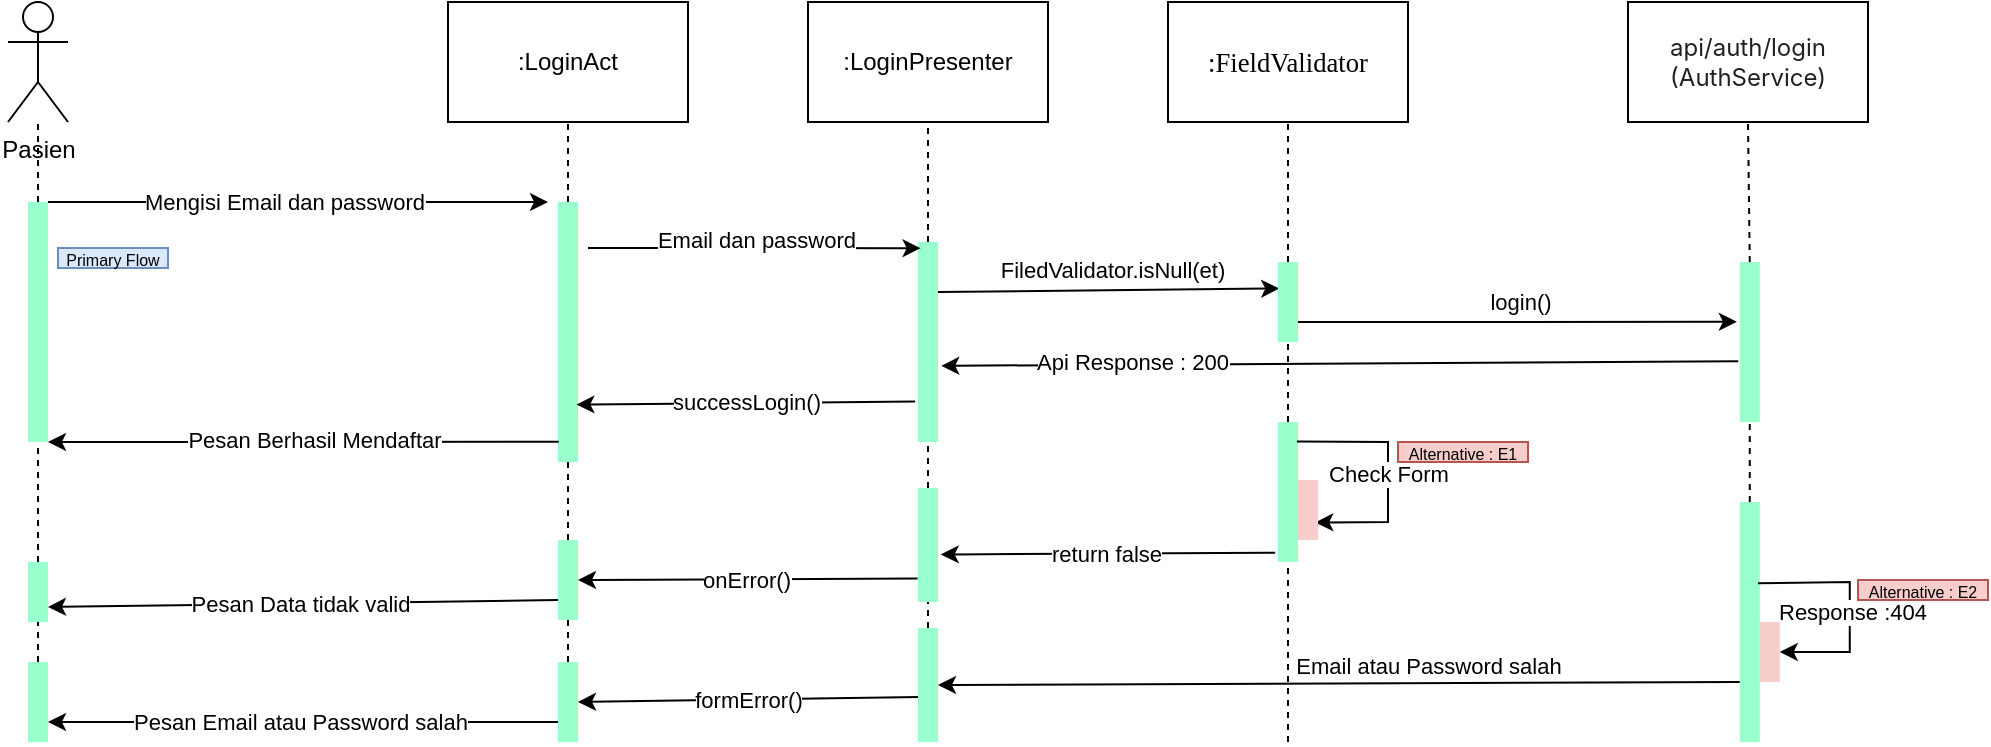 <mxfile version="20.6.0" type="device" pages="8"><diagram id="sBR_xxzcJX2KsNW7cTbn" name="Login"><mxGraphModel dx="2629" dy="997" grid="1" gridSize="10" guides="1" tooltips="1" connect="1" arrows="1" fold="1" page="1" pageScale="1" pageWidth="850" pageHeight="1100" math="0" shadow="0"><root><mxCell id="0"/><mxCell id="1" parent="0"/><mxCell id="jJfml5LkUm26Xrk7fLVf-68" value="Pasien" style="shape=umlActor;verticalLabelPosition=bottom;verticalAlign=top;html=1;" parent="1" vertex="1"><mxGeometry x="40" y="70" width="30" height="60" as="geometry"/></mxCell><mxCell id="jJfml5LkUm26Xrk7fLVf-69" value=":LoginAct" style="rounded=0;whiteSpace=wrap;html=1;" parent="1" vertex="1"><mxGeometry x="260" y="70" width="120" height="60" as="geometry"/></mxCell><mxCell id="jJfml5LkUm26Xrk7fLVf-70" value="" style="endArrow=none;dashed=1;html=1;rounded=0;entryX=0.5;entryY=1;entryDx=0;entryDy=0;exitX=0.5;exitY=0;exitDx=0;exitDy=0;" parent="1" source="jJfml5LkUm26Xrk7fLVf-71" target="jJfml5LkUm26Xrk7fLVf-69" edge="1"><mxGeometry width="50" height="50" relative="1" as="geometry"><mxPoint x="230" y="190" as="sourcePoint"/><mxPoint x="230" y="200" as="targetPoint"/></mxGeometry></mxCell><mxCell id="jJfml5LkUm26Xrk7fLVf-71" value="" style="rounded=0;whiteSpace=wrap;html=1;strokeColor=none;fillColor=#99FFCC;" parent="1" vertex="1"><mxGeometry x="315" y="170" width="10" height="130" as="geometry"/></mxCell><mxCell id="jJfml5LkUm26Xrk7fLVf-72" value="" style="rounded=0;whiteSpace=wrap;html=1;fillColor=#99FFCC;strokeColor=none;" parent="1" vertex="1"><mxGeometry x="50" y="170" width="10" height="120" as="geometry"/></mxCell><mxCell id="jJfml5LkUm26Xrk7fLVf-73" value="" style="endArrow=none;dashed=1;html=1;rounded=0;exitX=0.5;exitY=0;exitDx=0;exitDy=0;" parent="1" source="jJfml5LkUm26Xrk7fLVf-72" target="jJfml5LkUm26Xrk7fLVf-68" edge="1"><mxGeometry width="50" height="50" relative="1" as="geometry"><mxPoint x="240" y="180" as="sourcePoint"/><mxPoint x="55" y="150" as="targetPoint"/></mxGeometry></mxCell><mxCell id="jJfml5LkUm26Xrk7fLVf-74" value="" style="endArrow=classic;html=1;rounded=0;exitX=1;exitY=0;exitDx=0;exitDy=0;" parent="1" source="jJfml5LkUm26Xrk7fLVf-72" edge="1"><mxGeometry width="50" height="50" relative="1" as="geometry"><mxPoint x="230" y="310" as="sourcePoint"/><mxPoint x="310" y="170" as="targetPoint"/></mxGeometry></mxCell><mxCell id="jJfml5LkUm26Xrk7fLVf-75" value="Mengisi Email dan password" style="edgeLabel;html=1;align=center;verticalAlign=middle;resizable=0;points=[];" parent="jJfml5LkUm26Xrk7fLVf-74" vertex="1" connectable="0"><mxGeometry x="-0.205" relative="1" as="geometry"><mxPoint x="18" as="offset"/></mxGeometry></mxCell><mxCell id="jJfml5LkUm26Xrk7fLVf-76" value=":LoginPresenter" style="rounded=0;whiteSpace=wrap;html=1;" parent="1" vertex="1"><mxGeometry x="440" y="70" width="120" height="60" as="geometry"/></mxCell><mxCell id="jJfml5LkUm26Xrk7fLVf-77" value="&lt;span style=&quot;color: rgb(33, 33, 33); font-family: Inter, system-ui, -apple-system, BlinkMacSystemFont, &amp;quot;Segoe UI&amp;quot;, Roboto, Oxygen, Ubuntu, Cantarell, &amp;quot;Fira Sans&amp;quot;, &amp;quot;Droid Sans&amp;quot;, Helvetica, Arial, sans-serif; text-align: left; background-color: rgb(255, 255, 255);&quot;&gt;api/auth/login (AuthService)&lt;/span&gt;" style="rounded=0;whiteSpace=wrap;html=1;" parent="1" vertex="1"><mxGeometry x="850" y="70" width="120" height="60" as="geometry"/></mxCell><mxCell id="jJfml5LkUm26Xrk7fLVf-78" value="" style="rounded=0;whiteSpace=wrap;html=1;strokeColor=none;fillColor=#99FFCC;" parent="1" vertex="1"><mxGeometry x="495" y="190" width="10" height="100" as="geometry"/></mxCell><mxCell id="jJfml5LkUm26Xrk7fLVf-79" value="" style="endArrow=none;dashed=1;html=1;rounded=0;entryX=0.5;entryY=1;entryDx=0;entryDy=0;exitX=0.5;exitY=0;exitDx=0;exitDy=0;" parent="1" source="jJfml5LkUm26Xrk7fLVf-78" target="jJfml5LkUm26Xrk7fLVf-76" edge="1"><mxGeometry width="50" height="50" relative="1" as="geometry"><mxPoint x="330" y="180" as="sourcePoint"/><mxPoint x="330" y="140" as="targetPoint"/></mxGeometry></mxCell><mxCell id="jJfml5LkUm26Xrk7fLVf-80" value="" style="endArrow=classic;html=1;rounded=0;entryX=0.131;entryY=0.031;entryDx=0;entryDy=0;entryPerimeter=0;" parent="1" target="jJfml5LkUm26Xrk7fLVf-78" edge="1"><mxGeometry width="50" height="50" relative="1" as="geometry"><mxPoint x="330" y="193" as="sourcePoint"/><mxPoint x="490" y="193" as="targetPoint"/></mxGeometry></mxCell><mxCell id="jJfml5LkUm26Xrk7fLVf-81" value="Email dan password" style="edgeLabel;html=1;align=center;verticalAlign=middle;resizable=0;points=[];" parent="jJfml5LkUm26Xrk7fLVf-80" vertex="1" connectable="0"><mxGeometry x="-0.239" y="1" relative="1" as="geometry"><mxPoint x="20" y="-3" as="offset"/></mxGeometry></mxCell><mxCell id="jJfml5LkUm26Xrk7fLVf-82" value="" style="endArrow=classic;html=1;rounded=0;entryX=0.061;entryY=0.331;entryDx=0;entryDy=0;entryPerimeter=0;exitX=1;exitY=0.25;exitDx=0;exitDy=0;" parent="1" source="jJfml5LkUm26Xrk7fLVf-78" target="jJfml5LkUm26Xrk7fLVf-90" edge="1"><mxGeometry width="50" height="50" relative="1" as="geometry"><mxPoint x="510" y="210" as="sourcePoint"/><mxPoint x="670" y="213" as="targetPoint"/><Array as="points"/></mxGeometry></mxCell><mxCell id="jJfml5LkUm26Xrk7fLVf-83" value="FiledValidator.isNull(et)" style="edgeLabel;html=1;align=center;verticalAlign=middle;resizable=0;points=[];" parent="jJfml5LkUm26Xrk7fLVf-82" vertex="1" connectable="0"><mxGeometry x="0.012" relative="1" as="geometry"><mxPoint y="-10" as="offset"/></mxGeometry></mxCell><mxCell id="jJfml5LkUm26Xrk7fLVf-84" value="" style="rounded=0;whiteSpace=wrap;html=1;strokeColor=none;fillColor=#99FFCC;" parent="1" vertex="1"><mxGeometry x="905.88" y="320" width="10" height="120" as="geometry"/></mxCell><mxCell id="jJfml5LkUm26Xrk7fLVf-85" value="" style="rounded=0;whiteSpace=wrap;html=1;fillColor=#99FFCC;strokeColor=none;" parent="1" vertex="1"><mxGeometry x="50" y="350" width="10" height="30" as="geometry"/></mxCell><mxCell id="jJfml5LkUm26Xrk7fLVf-86" value="" style="endArrow=none;dashed=1;html=1;rounded=0;exitX=0.5;exitY=0;exitDx=0;exitDy=0;entryX=0.5;entryY=1;entryDx=0;entryDy=0;" parent="1" source="jJfml5LkUm26Xrk7fLVf-85" target="jJfml5LkUm26Xrk7fLVf-72" edge="1"><mxGeometry width="50" height="50" relative="1" as="geometry"><mxPoint x="65" y="260" as="sourcePoint"/><mxPoint x="55" y="280" as="targetPoint"/></mxGeometry></mxCell><mxCell id="jJfml5LkUm26Xrk7fLVf-87" value="" style="rounded=0;whiteSpace=wrap;html=1;fillColor=#99FFCC;strokeColor=none;" parent="1" vertex="1"><mxGeometry x="50" y="400" width="10" height="40" as="geometry"/></mxCell><mxCell id="jJfml5LkUm26Xrk7fLVf-88" value="" style="endArrow=none;dashed=1;html=1;rounded=0;exitX=0.5;exitY=0;exitDx=0;exitDy=0;entryX=0.5;entryY=1;entryDx=0;entryDy=0;" parent="1" source="jJfml5LkUm26Xrk7fLVf-87" target="jJfml5LkUm26Xrk7fLVf-85" edge="1"><mxGeometry width="50" height="50" relative="1" as="geometry"><mxPoint x="65" y="330" as="sourcePoint"/><mxPoint x="65" y="290" as="targetPoint"/></mxGeometry></mxCell><mxCell id="jJfml5LkUm26Xrk7fLVf-89" value="&lt;span id=&quot;docs-internal-guid-8207480a-7fff-765a-afa5-698d43466013&quot;&gt;&lt;span style=&quot;font-size: 10pt; font-family: &amp;quot;Times New Roman&amp;quot;; background-color: transparent; font-variant-numeric: normal; font-variant-east-asian: normal; vertical-align: baseline;&quot;&gt;:FieldValidator&lt;/span&gt;&lt;/span&gt;" style="rounded=0;whiteSpace=wrap;html=1;" parent="1" vertex="1"><mxGeometry x="620" y="70" width="120" height="60" as="geometry"/></mxCell><mxCell id="jJfml5LkUm26Xrk7fLVf-90" value="" style="rounded=0;whiteSpace=wrap;html=1;strokeColor=none;fillColor=#99FFCC;" parent="1" vertex="1"><mxGeometry x="675" y="200" width="10" height="40" as="geometry"/></mxCell><mxCell id="jJfml5LkUm26Xrk7fLVf-91" value="" style="endArrow=classic;html=1;rounded=0;exitX=-0.076;exitY=0.621;exitDx=0;exitDy=0;exitPerimeter=0;entryX=1.161;entryY=0.619;entryDx=0;entryDy=0;entryPerimeter=0;" parent="1" source="jJfml5LkUm26Xrk7fLVf-129" target="jJfml5LkUm26Xrk7fLVf-78" edge="1"><mxGeometry width="50" height="50" relative="1" as="geometry"><mxPoint x="890" y="250" as="sourcePoint"/><mxPoint x="510" y="250" as="targetPoint"/><Array as="points"/></mxGeometry></mxCell><mxCell id="jJfml5LkUm26Xrk7fLVf-92" value="Api Response : 200" style="edgeLabel;html=1;align=center;verticalAlign=middle;resizable=0;points=[];" parent="jJfml5LkUm26Xrk7fLVf-91" vertex="1" connectable="0"><mxGeometry x="-0.156" y="-1" relative="1" as="geometry"><mxPoint x="-135" as="offset"/></mxGeometry></mxCell><mxCell id="jJfml5LkUm26Xrk7fLVf-93" value="" style="endArrow=none;dashed=1;html=1;rounded=0;entryX=0.5;entryY=1;entryDx=0;entryDy=0;exitX=0.5;exitY=0;exitDx=0;exitDy=0;" parent="1" source="jJfml5LkUm26Xrk7fLVf-90" target="jJfml5LkUm26Xrk7fLVf-89" edge="1"><mxGeometry width="50" height="50" relative="1" as="geometry"><mxPoint x="920" y="279" as="sourcePoint"/><mxPoint x="920" y="140" as="targetPoint"/></mxGeometry></mxCell><mxCell id="jJfml5LkUm26Xrk7fLVf-94" value="" style="endArrow=none;dashed=1;html=1;rounded=0;entryX=0.5;entryY=1;entryDx=0;entryDy=0;exitX=0.5;exitY=0;exitDx=0;exitDy=0;" parent="1" source="jJfml5LkUm26Xrk7fLVf-102" target="jJfml5LkUm26Xrk7fLVf-90" edge="1"><mxGeometry width="50" height="50" relative="1" as="geometry"><mxPoint x="680" y="270" as="sourcePoint"/><mxPoint x="690" y="140" as="targetPoint"/></mxGeometry></mxCell><mxCell id="jJfml5LkUm26Xrk7fLVf-95" value="" style="endArrow=none;dashed=1;html=1;rounded=0;entryX=0.5;entryY=1;entryDx=0;entryDy=0;exitX=0.5;exitY=0;exitDx=0;exitDy=0;" parent="1" source="jJfml5LkUm26Xrk7fLVf-129" target="jJfml5LkUm26Xrk7fLVf-77" edge="1"><mxGeometry width="50" height="50" relative="1" as="geometry"><mxPoint x="960" y="250" as="sourcePoint"/><mxPoint x="740" y="140" as="targetPoint"/></mxGeometry></mxCell><mxCell id="jJfml5LkUm26Xrk7fLVf-96" value="" style="endArrow=classic;html=1;rounded=0;exitX=1;exitY=0.75;exitDx=0;exitDy=0;entryX=-0.146;entryY=0.374;entryDx=0;entryDy=0;entryPerimeter=0;" parent="1" source="jJfml5LkUm26Xrk7fLVf-90" target="jJfml5LkUm26Xrk7fLVf-129" edge="1"><mxGeometry width="50" height="50" relative="1" as="geometry"><mxPoint x="690.0" y="224.394" as="sourcePoint"/><mxPoint x="890" y="230" as="targetPoint"/><Array as="points"/></mxGeometry></mxCell><mxCell id="jJfml5LkUm26Xrk7fLVf-97" value="login()" style="edgeLabel;html=1;align=center;verticalAlign=middle;resizable=0;points=[];" parent="jJfml5LkUm26Xrk7fLVf-96" vertex="1" connectable="0"><mxGeometry x="0.012" relative="1" as="geometry"><mxPoint y="-10" as="offset"/></mxGeometry></mxCell><mxCell id="jJfml5LkUm26Xrk7fLVf-98" value="" style="endArrow=classic;html=1;rounded=0;entryX=0.919;entryY=0.779;entryDx=0;entryDy=0;entryPerimeter=0;exitX=-0.142;exitY=0.798;exitDx=0;exitDy=0;exitPerimeter=0;" parent="1" source="jJfml5LkUm26Xrk7fLVf-78" target="jJfml5LkUm26Xrk7fLVf-71" edge="1"><mxGeometry width="50" height="50" relative="1" as="geometry"><mxPoint x="490" y="270" as="sourcePoint"/><mxPoint x="330" y="271" as="targetPoint"/></mxGeometry></mxCell><mxCell id="jJfml5LkUm26Xrk7fLVf-99" value="successLogin()" style="edgeLabel;html=1;align=center;verticalAlign=middle;resizable=0;points=[];" parent="jJfml5LkUm26Xrk7fLVf-98" vertex="1" connectable="0"><mxGeometry x="-0.128" relative="1" as="geometry"><mxPoint x="-11" y="-1" as="offset"/></mxGeometry></mxCell><mxCell id="jJfml5LkUm26Xrk7fLVf-100" value="" style="endArrow=classic;html=1;rounded=0;entryX=1;entryY=1;entryDx=0;entryDy=0;exitX=0.036;exitY=0.922;exitDx=0;exitDy=0;exitPerimeter=0;" parent="1" source="jJfml5LkUm26Xrk7fLVf-71" target="jJfml5LkUm26Xrk7fLVf-72" edge="1"><mxGeometry width="50" height="50" relative="1" as="geometry"><mxPoint x="300" y="290" as="sourcePoint"/><mxPoint x="335.36" y="280.8" as="targetPoint"/></mxGeometry></mxCell><mxCell id="jJfml5LkUm26Xrk7fLVf-101" value="Pesan Berhasil Mendaftar" style="edgeLabel;html=1;align=center;verticalAlign=middle;resizable=0;points=[];" parent="jJfml5LkUm26Xrk7fLVf-100" vertex="1" connectable="0"><mxGeometry x="-0.128" relative="1" as="geometry"><mxPoint x="-11" y="-1" as="offset"/></mxGeometry></mxCell><mxCell id="jJfml5LkUm26Xrk7fLVf-102" value="" style="rounded=0;whiteSpace=wrap;html=1;strokeColor=none;fillColor=#99FFCC;" parent="1" vertex="1"><mxGeometry x="675" y="280" width="10" height="70" as="geometry"/></mxCell><mxCell id="jJfml5LkUm26Xrk7fLVf-103" value="" style="endArrow=classic;html=1;rounded=0;entryX=0.865;entryY=0.708;entryDx=0;entryDy=0;entryPerimeter=0;exitX=0.945;exitY=0.14;exitDx=0;exitDy=0;exitPerimeter=0;" parent="1" source="jJfml5LkUm26Xrk7fLVf-102" target="jJfml5LkUm26Xrk7fLVf-105" edge="1"><mxGeometry width="50" height="50" relative="1" as="geometry"><mxPoint x="700" y="280" as="sourcePoint"/><mxPoint x="853.59" y="290.83" as="targetPoint"/><Array as="points"><mxPoint x="730" y="290"/><mxPoint x="730" y="330"/></Array></mxGeometry></mxCell><mxCell id="jJfml5LkUm26Xrk7fLVf-104" value="Check Form" style="edgeLabel;html=1;align=center;verticalAlign=middle;resizable=0;points=[];" parent="jJfml5LkUm26Xrk7fLVf-103" vertex="1" connectable="0"><mxGeometry x="0.012" relative="1" as="geometry"><mxPoint as="offset"/></mxGeometry></mxCell><mxCell id="jJfml5LkUm26Xrk7fLVf-105" value="" style="rounded=0;whiteSpace=wrap;html=1;fillColor=#f8cecc;strokeColor=none;" parent="1" vertex="1"><mxGeometry x="685" y="309" width="10" height="30" as="geometry"/></mxCell><mxCell id="jJfml5LkUm26Xrk7fLVf-106" value="&lt;font style=&quot;font-size: 8px;&quot;&gt;Primary Flow&lt;/font&gt;" style="text;html=1;strokeColor=#6c8ebf;fillColor=#dae8fc;align=center;verticalAlign=middle;whiteSpace=wrap;rounded=0;" parent="1" vertex="1"><mxGeometry x="65" y="193" width="55" height="10" as="geometry"/></mxCell><mxCell id="jJfml5LkUm26Xrk7fLVf-107" value="&lt;font style=&quot;font-size: 8px;&quot;&gt;Alternative : E1&lt;/font&gt;" style="text;html=1;strokeColor=#b85450;fillColor=#f8cecc;align=center;verticalAlign=middle;whiteSpace=wrap;rounded=0;" parent="1" vertex="1"><mxGeometry x="735" y="290" width="65" height="10" as="geometry"/></mxCell><mxCell id="jJfml5LkUm26Xrk7fLVf-108" value="" style="endArrow=classic;html=1;rounded=0;exitX=-0.141;exitY=0.934;exitDx=0;exitDy=0;exitPerimeter=0;entryX=1.136;entryY=0.583;entryDx=0;entryDy=0;entryPerimeter=0;" parent="1" source="jJfml5LkUm26Xrk7fLVf-102" target="jJfml5LkUm26Xrk7fLVf-131" edge="1"><mxGeometry width="50" height="50" relative="1" as="geometry"><mxPoint x="640" y="510" as="sourcePoint"/><mxPoint x="500" y="345" as="targetPoint"/><Array as="points"/></mxGeometry></mxCell><mxCell id="jJfml5LkUm26Xrk7fLVf-109" value="return false" style="edgeLabel;html=1;align=center;verticalAlign=middle;resizable=0;points=[];" parent="jJfml5LkUm26Xrk7fLVf-108" vertex="1" connectable="0"><mxGeometry x="0.012" relative="1" as="geometry"><mxPoint as="offset"/></mxGeometry></mxCell><mxCell id="jJfml5LkUm26Xrk7fLVf-110" value="" style="endArrow=classic;html=1;rounded=0;entryX=1;entryY=0.5;entryDx=0;entryDy=0;exitX=-0.021;exitY=0.794;exitDx=0;exitDy=0;exitPerimeter=0;" parent="1" source="jJfml5LkUm26Xrk7fLVf-131" target="jJfml5LkUm26Xrk7fLVf-125" edge="1"><mxGeometry width="50" height="50" relative="1" as="geometry"><mxPoint x="490" y="358" as="sourcePoint"/><mxPoint x="340" y="360" as="targetPoint"/><Array as="points"/></mxGeometry></mxCell><mxCell id="jJfml5LkUm26Xrk7fLVf-111" value="onError()" style="edgeLabel;html=1;align=center;verticalAlign=middle;resizable=0;points=[];" parent="jJfml5LkUm26Xrk7fLVf-110" vertex="1" connectable="0"><mxGeometry x="0.012" relative="1" as="geometry"><mxPoint as="offset"/></mxGeometry></mxCell><mxCell id="jJfml5LkUm26Xrk7fLVf-112" value="" style="endArrow=classic;html=1;rounded=0;entryX=1;entryY=0.75;entryDx=0;entryDy=0;exitX=0;exitY=0.75;exitDx=0;exitDy=0;" parent="1" source="jJfml5LkUm26Xrk7fLVf-125" target="jJfml5LkUm26Xrk7fLVf-85" edge="1"><mxGeometry width="50" height="50" relative="1" as="geometry"><mxPoint x="310" y="370" as="sourcePoint"/><mxPoint x="145.46" y="368.503" as="targetPoint"/><Array as="points"/></mxGeometry></mxCell><mxCell id="jJfml5LkUm26Xrk7fLVf-113" value="Pesan Data tidak valid" style="edgeLabel;html=1;align=center;verticalAlign=middle;resizable=0;points=[];" parent="jJfml5LkUm26Xrk7fLVf-112" vertex="1" connectable="0"><mxGeometry x="0.012" relative="1" as="geometry"><mxPoint as="offset"/></mxGeometry></mxCell><mxCell id="jJfml5LkUm26Xrk7fLVf-114" value="" style="endArrow=none;dashed=1;html=1;rounded=0;entryX=0.5;entryY=1;entryDx=0;entryDy=0;" parent="1" target="jJfml5LkUm26Xrk7fLVf-102" edge="1"><mxGeometry width="50" height="50" relative="1" as="geometry"><mxPoint x="680" y="440" as="sourcePoint"/><mxPoint x="690.0" y="250" as="targetPoint"/></mxGeometry></mxCell><mxCell id="jJfml5LkUm26Xrk7fLVf-115" value="" style="endArrow=classic;html=1;rounded=0;exitX=0.912;exitY=0.224;exitDx=0;exitDy=0;exitPerimeter=0;entryX=1;entryY=0.5;entryDx=0;entryDy=0;" parent="1" target="jJfml5LkUm26Xrk7fLVf-117" edge="1"><mxGeometry width="50" height="50" relative="1" as="geometry"><mxPoint x="915" y="360.584" as="sourcePoint"/><mxPoint x="960.88" y="410" as="targetPoint"/><Array as="points"><mxPoint x="960.88" y="360"/><mxPoint x="960.88" y="395"/></Array></mxGeometry></mxCell><mxCell id="jJfml5LkUm26Xrk7fLVf-116" value="Response :404" style="edgeLabel;html=1;align=center;verticalAlign=middle;resizable=0;points=[];" parent="jJfml5LkUm26Xrk7fLVf-115" vertex="1" connectable="0"><mxGeometry x="-0.009" y="1" relative="1" as="geometry"><mxPoint y="3" as="offset"/></mxGeometry></mxCell><mxCell id="jJfml5LkUm26Xrk7fLVf-117" value="" style="rounded=0;whiteSpace=wrap;html=1;fillColor=#f8cecc;strokeColor=none;" parent="1" vertex="1"><mxGeometry x="915.88" y="380" width="10" height="30" as="geometry"/></mxCell><mxCell id="jJfml5LkUm26Xrk7fLVf-118" value="" style="endArrow=classic;html=1;rounded=0;exitX=0;exitY=0.75;exitDx=0;exitDy=0;entryX=1;entryY=0.5;entryDx=0;entryDy=0;" parent="1" source="jJfml5LkUm26Xrk7fLVf-84" target="jJfml5LkUm26Xrk7fLVf-132" edge="1"><mxGeometry width="50" height="50" relative="1" as="geometry"><mxPoint x="909.33" y="824.847" as="sourcePoint"/><mxPoint x="520" y="408" as="targetPoint"/></mxGeometry></mxCell><mxCell id="jJfml5LkUm26Xrk7fLVf-119" value="Email atau Password salah" style="edgeLabel;html=1;align=center;verticalAlign=middle;resizable=0;points=[];" parent="jJfml5LkUm26Xrk7fLVf-118" vertex="1" connectable="0"><mxGeometry x="0.155" y="-2" relative="1" as="geometry"><mxPoint x="75" y="-7" as="offset"/></mxGeometry></mxCell><mxCell id="jJfml5LkUm26Xrk7fLVf-120" value="&lt;font style=&quot;font-size: 8px;&quot;&gt;Alternative : E2&lt;/font&gt;" style="text;html=1;strokeColor=#b85450;fillColor=#f8cecc;align=center;verticalAlign=middle;whiteSpace=wrap;rounded=0;" parent="1" vertex="1"><mxGeometry x="965" y="359" width="65" height="10" as="geometry"/></mxCell><mxCell id="jJfml5LkUm26Xrk7fLVf-121" value="" style="endArrow=classic;html=1;rounded=0;entryX=1;entryY=0.5;entryDx=0;entryDy=0;exitX=0.088;exitY=0.606;exitDx=0;exitDy=0;exitPerimeter=0;" parent="1" source="jJfml5LkUm26Xrk7fLVf-132" target="jJfml5LkUm26Xrk7fLVf-126" edge="1"><mxGeometry width="50" height="50" relative="1" as="geometry"><mxPoint x="490" y="420" as="sourcePoint"/><mxPoint x="330" y="420" as="targetPoint"/><Array as="points"/></mxGeometry></mxCell><mxCell id="jJfml5LkUm26Xrk7fLVf-122" value="formError()" style="edgeLabel;html=1;align=center;verticalAlign=middle;resizable=0;points=[];" parent="jJfml5LkUm26Xrk7fLVf-121" vertex="1" connectable="0"><mxGeometry x="0.012" relative="1" as="geometry"><mxPoint as="offset"/></mxGeometry></mxCell><mxCell id="jJfml5LkUm26Xrk7fLVf-123" value="" style="endArrow=classic;html=1;rounded=0;entryX=1;entryY=0.75;entryDx=0;entryDy=0;exitX=0;exitY=0.75;exitDx=0;exitDy=0;" parent="1" source="jJfml5LkUm26Xrk7fLVf-126" target="jJfml5LkUm26Xrk7fLVf-87" edge="1"><mxGeometry width="50" height="50" relative="1" as="geometry"><mxPoint x="310" y="430" as="sourcePoint"/><mxPoint x="337.31" y="425.7" as="targetPoint"/><Array as="points"/></mxGeometry></mxCell><mxCell id="jJfml5LkUm26Xrk7fLVf-124" value="Pesan Email atau Password salah" style="edgeLabel;html=1;align=center;verticalAlign=middle;resizable=0;points=[];" parent="jJfml5LkUm26Xrk7fLVf-123" vertex="1" connectable="0"><mxGeometry x="0.012" relative="1" as="geometry"><mxPoint as="offset"/></mxGeometry></mxCell><mxCell id="jJfml5LkUm26Xrk7fLVf-125" value="" style="rounded=0;whiteSpace=wrap;html=1;strokeColor=none;fillColor=#99FFCC;" parent="1" vertex="1"><mxGeometry x="315" y="339" width="10" height="40" as="geometry"/></mxCell><mxCell id="jJfml5LkUm26Xrk7fLVf-126" value="" style="rounded=0;whiteSpace=wrap;html=1;strokeColor=none;fillColor=#99FFCC;" parent="1" vertex="1"><mxGeometry x="315" y="400" width="10" height="40" as="geometry"/></mxCell><mxCell id="jJfml5LkUm26Xrk7fLVf-127" value="" style="endArrow=none;dashed=1;html=1;rounded=0;entryX=0.5;entryY=1;entryDx=0;entryDy=0;exitX=0.5;exitY=0;exitDx=0;exitDy=0;" parent="1" source="jJfml5LkUm26Xrk7fLVf-125" target="jJfml5LkUm26Xrk7fLVf-71" edge="1"><mxGeometry width="50" height="50" relative="1" as="geometry"><mxPoint x="330" y="180" as="sourcePoint"/><mxPoint x="330" y="140" as="targetPoint"/></mxGeometry></mxCell><mxCell id="jJfml5LkUm26Xrk7fLVf-128" value="" style="endArrow=none;dashed=1;html=1;rounded=0;entryX=0.5;entryY=1;entryDx=0;entryDy=0;exitX=0.5;exitY=0;exitDx=0;exitDy=0;" parent="1" source="jJfml5LkUm26Xrk7fLVf-126" target="jJfml5LkUm26Xrk7fLVf-125" edge="1"><mxGeometry width="50" height="50" relative="1" as="geometry"><mxPoint x="330" y="349" as="sourcePoint"/><mxPoint x="330" y="310" as="targetPoint"/></mxGeometry></mxCell><mxCell id="jJfml5LkUm26Xrk7fLVf-129" value="" style="rounded=0;whiteSpace=wrap;html=1;strokeColor=none;fillColor=#99FFCC;" parent="1" vertex="1"><mxGeometry x="905.88" y="200" width="10" height="80" as="geometry"/></mxCell><mxCell id="jJfml5LkUm26Xrk7fLVf-130" value="" style="endArrow=none;dashed=1;html=1;rounded=0;exitX=0.5;exitY=0;exitDx=0;exitDy=0;" parent="1" source="jJfml5LkUm26Xrk7fLVf-84" target="jJfml5LkUm26Xrk7fLVf-129" edge="1"><mxGeometry width="50" height="50" relative="1" as="geometry"><mxPoint x="916.76" y="360.0" as="sourcePoint"/><mxPoint x="911" y="280" as="targetPoint"/></mxGeometry></mxCell><mxCell id="jJfml5LkUm26Xrk7fLVf-131" value="" style="rounded=0;whiteSpace=wrap;html=1;strokeColor=none;fillColor=#99FFCC;" parent="1" vertex="1"><mxGeometry x="495" y="313" width="10" height="57" as="geometry"/></mxCell><mxCell id="jJfml5LkUm26Xrk7fLVf-132" value="" style="rounded=0;whiteSpace=wrap;html=1;strokeColor=none;fillColor=#99FFCC;" parent="1" vertex="1"><mxGeometry x="495" y="383" width="10" height="57" as="geometry"/></mxCell><mxCell id="jJfml5LkUm26Xrk7fLVf-133" value="" style="endArrow=none;dashed=1;html=1;rounded=0;entryX=0.5;entryY=1;entryDx=0;entryDy=0;exitX=0.5;exitY=0;exitDx=0;exitDy=0;" parent="1" source="jJfml5LkUm26Xrk7fLVf-131" target="jJfml5LkUm26Xrk7fLVf-78" edge="1"><mxGeometry width="50" height="50" relative="1" as="geometry"><mxPoint x="510" y="200" as="sourcePoint"/><mxPoint x="510" y="140" as="targetPoint"/></mxGeometry></mxCell><mxCell id="jJfml5LkUm26Xrk7fLVf-134" value="" style="endArrow=none;dashed=1;html=1;rounded=0;entryX=0.5;entryY=1;entryDx=0;entryDy=0;exitX=0.5;exitY=0;exitDx=0;exitDy=0;" parent="1" source="jJfml5LkUm26Xrk7fLVf-132" target="jJfml5LkUm26Xrk7fLVf-131" edge="1"><mxGeometry width="50" height="50" relative="1" as="geometry"><mxPoint x="510" y="323" as="sourcePoint"/><mxPoint x="510" y="300" as="targetPoint"/></mxGeometry></mxCell></root></mxGraphModel></diagram><diagram id="MdJFTb9QPwBLcdpG4y5Z" name="Dashboard"><mxGraphModel dx="2629" dy="997" grid="1" gridSize="10" guides="1" tooltips="1" connect="1" arrows="1" fold="1" page="1" pageScale="1" pageWidth="850" pageHeight="1100" math="0" shadow="0"><root><mxCell id="0"/><mxCell id="1" parent="0"/><mxCell id="33TE9FfjSbZEYVD9sb3x-1" value="Pasien" style="shape=umlActor;verticalLabelPosition=bottom;verticalAlign=top;html=1;" parent="1" vertex="1"><mxGeometry x="20" y="60" width="30" height="60" as="geometry"/></mxCell><mxCell id="33TE9FfjSbZEYVD9sb3x-2" value="DashboardFragment" style="rounded=0;whiteSpace=wrap;html=1;" parent="1" vertex="1"><mxGeometry x="240" y="60" width="120" height="60" as="geometry"/></mxCell><mxCell id="33TE9FfjSbZEYVD9sb3x-3" value="" style="endArrow=none;dashed=1;html=1;rounded=0;entryX=0.5;entryY=1;entryDx=0;entryDy=0;exitX=0.5;exitY=0;exitDx=0;exitDy=0;" parent="1" source="33TE9FfjSbZEYVD9sb3x-4" target="33TE9FfjSbZEYVD9sb3x-2" edge="1"><mxGeometry width="50" height="50" relative="1" as="geometry"><mxPoint x="210" y="180" as="sourcePoint"/><mxPoint x="210" y="190" as="targetPoint"/></mxGeometry></mxCell><mxCell id="33TE9FfjSbZEYVD9sb3x-4" value="" style="rounded=0;whiteSpace=wrap;html=1;strokeColor=none;fillColor=#99FFCC;" parent="1" vertex="1"><mxGeometry x="295" y="160" width="10" height="130" as="geometry"/></mxCell><mxCell id="33TE9FfjSbZEYVD9sb3x-5" value="" style="rounded=0;whiteSpace=wrap;html=1;fillColor=#99FFCC;strokeColor=none;" parent="1" vertex="1"><mxGeometry x="30" y="160" width="10" height="130" as="geometry"/></mxCell><mxCell id="33TE9FfjSbZEYVD9sb3x-6" value="" style="endArrow=none;dashed=1;html=1;rounded=0;exitX=0.5;exitY=0;exitDx=0;exitDy=0;" parent="1" source="33TE9FfjSbZEYVD9sb3x-5" target="33TE9FfjSbZEYVD9sb3x-1" edge="1"><mxGeometry width="50" height="50" relative="1" as="geometry"><mxPoint x="220" y="170" as="sourcePoint"/><mxPoint x="35" y="140" as="targetPoint"/></mxGeometry></mxCell><mxCell id="33TE9FfjSbZEYVD9sb3x-7" value="" style="endArrow=classic;html=1;rounded=0;exitX=1;exitY=0;exitDx=0;exitDy=0;entryX=0;entryY=0;entryDx=0;entryDy=0;" parent="1" source="33TE9FfjSbZEYVD9sb3x-5" target="33TE9FfjSbZEYVD9sb3x-4" edge="1"><mxGeometry width="50" height="50" relative="1" as="geometry"><mxPoint x="210" y="300" as="sourcePoint"/><mxPoint x="280" y="160" as="targetPoint"/></mxGeometry></mxCell><mxCell id="33TE9FfjSbZEYVD9sb3x-9" value=":DashboardPresenter" style="rounded=0;whiteSpace=wrap;html=1;" parent="1" vertex="1"><mxGeometry x="420" y="60" width="120" height="60" as="geometry"/></mxCell><mxCell id="33TE9FfjSbZEYVD9sb3x-10" value="&lt;span style=&quot;color: rgb(33, 33, 33); font-family: Inter, system-ui, -apple-system, BlinkMacSystemFont, &amp;quot;Segoe UI&amp;quot;, Roboto, Oxygen, Ubuntu, Cantarell, &amp;quot;Fira Sans&amp;quot;, &amp;quot;Droid Sans&amp;quot;, Helvetica, Arial, sans-serif; text-align: left; background-color: rgb(255, 255, 255);&quot;&gt;api/master/dashboard&lt;br&gt;&lt;/span&gt;&lt;span style=&quot;color: rgb(33, 33, 33); font-family: Inter, system-ui, -apple-system, BlinkMacSystemFont, &amp;quot;Segoe UI&amp;quot;, Roboto, Oxygen, Ubuntu, Cantarell, &amp;quot;Fira Sans&amp;quot;, &amp;quot;Droid Sans&amp;quot;, Helvetica, Arial, sans-serif; text-align: left; background-color: rgb(255, 255, 255);&quot;&gt;(MasterService)&lt;/span&gt;" style="rounded=0;whiteSpace=wrap;html=1;" parent="1" vertex="1"><mxGeometry x="600" y="60" width="120" height="60" as="geometry"/></mxCell><mxCell id="33TE9FfjSbZEYVD9sb3x-11" value="" style="rounded=0;whiteSpace=wrap;html=1;strokeColor=none;fillColor=#99FFCC;" parent="1" vertex="1"><mxGeometry x="475" y="183" width="10" height="117" as="geometry"/></mxCell><mxCell id="33TE9FfjSbZEYVD9sb3x-12" value="" style="endArrow=none;dashed=1;html=1;rounded=0;entryX=0.5;entryY=1;entryDx=0;entryDy=0;exitX=0.5;exitY=0;exitDx=0;exitDy=0;" parent="1" source="33TE9FfjSbZEYVD9sb3x-11" target="33TE9FfjSbZEYVD9sb3x-9" edge="1"><mxGeometry width="50" height="50" relative="1" as="geometry"><mxPoint x="310" y="170" as="sourcePoint"/><mxPoint x="310" y="130" as="targetPoint"/></mxGeometry></mxCell><mxCell id="33TE9FfjSbZEYVD9sb3x-13" value="" style="endArrow=classic;html=1;rounded=0;entryX=-0.02;entryY=0.017;entryDx=0;entryDy=0;entryPerimeter=0;exitX=0.995;exitY=0.196;exitDx=0;exitDy=0;exitPerimeter=0;" parent="1" source="33TE9FfjSbZEYVD9sb3x-4" target="33TE9FfjSbZEYVD9sb3x-11" edge="1"><mxGeometry width="50" height="50" relative="1" as="geometry"><mxPoint x="320" y="185" as="sourcePoint"/><mxPoint x="460" y="180" as="targetPoint"/></mxGeometry></mxCell><mxCell id="33TE9FfjSbZEYVD9sb3x-17" value="" style="rounded=0;whiteSpace=wrap;html=1;strokeColor=none;fillColor=#99FFCC;" parent="1" vertex="1"><mxGeometry x="655" y="190" width="10" height="70" as="geometry"/></mxCell><mxCell id="33TE9FfjSbZEYVD9sb3x-19" value="" style="endArrow=none;dashed=1;html=1;rounded=0;exitX=0.5;exitY=0;exitDx=0;exitDy=0;entryX=0.5;entryY=1;entryDx=0;entryDy=0;" parent="1" source="33TE9FfjSbZEYVD9sb3x-20" target="33TE9FfjSbZEYVD9sb3x-5" edge="1"><mxGeometry width="50" height="50" relative="1" as="geometry"><mxPoint x="35" y="340.0" as="sourcePoint"/><mxPoint x="35" y="270" as="targetPoint"/></mxGeometry></mxCell><mxCell id="33TE9FfjSbZEYVD9sb3x-20" value="" style="rounded=0;whiteSpace=wrap;html=1;fillColor=#99FFCC;strokeColor=none;" parent="1" vertex="1"><mxGeometry x="30" y="390" width="10" height="40" as="geometry"/></mxCell><mxCell id="33TE9FfjSbZEYVD9sb3x-24" value="" style="endArrow=classic;html=1;rounded=0;exitX=0;exitY=0.75;exitDx=0;exitDy=0;entryX=1.132;entryY=0.517;entryDx=0;entryDy=0;entryPerimeter=0;" parent="1" source="33TE9FfjSbZEYVD9sb3x-17" target="33TE9FfjSbZEYVD9sb3x-11" edge="1"><mxGeometry width="50" height="50" relative="1" as="geometry"><mxPoint x="495.17" y="219.474" as="sourcePoint"/><mxPoint x="490" y="243" as="targetPoint"/><Array as="points"/></mxGeometry></mxCell><mxCell id="33TE9FfjSbZEYVD9sb3x-25" value="Api Response : 200" style="edgeLabel;html=1;align=center;verticalAlign=middle;resizable=0;points=[];" parent="33TE9FfjSbZEYVD9sb3x-24" vertex="1" connectable="0"><mxGeometry x="-0.156" y="-1" relative="1" as="geometry"><mxPoint x="-3" y="-9" as="offset"/></mxGeometry></mxCell><mxCell id="33TE9FfjSbZEYVD9sb3x-28" value="" style="endArrow=none;dashed=1;html=1;rounded=0;entryX=0.5;entryY=1;entryDx=0;entryDy=0;exitX=0.5;exitY=0;exitDx=0;exitDy=0;" parent="1" source="33TE9FfjSbZEYVD9sb3x-17" target="33TE9FfjSbZEYVD9sb3x-10" edge="1"><mxGeometry width="50" height="50" relative="1" as="geometry"><mxPoint x="890" y="160" as="sourcePoint"/><mxPoint x="720" y="130" as="targetPoint"/></mxGeometry></mxCell><mxCell id="33TE9FfjSbZEYVD9sb3x-29" value="" style="endArrow=classic;html=1;rounded=0;entryX=-0.1;entryY=0.294;entryDx=0;entryDy=0;entryPerimeter=0;exitX=1.031;exitY=0.234;exitDx=0;exitDy=0;exitPerimeter=0;" parent="1" source="33TE9FfjSbZEYVD9sb3x-11" target="33TE9FfjSbZEYVD9sb3x-17" edge="1"><mxGeometry width="50" height="50" relative="1" as="geometry"><mxPoint x="500" y="210" as="sourcePoint"/><mxPoint x="650" y="210" as="targetPoint"/><Array as="points"/></mxGeometry></mxCell><mxCell id="33TE9FfjSbZEYVD9sb3x-30" value="getDashboard()" style="edgeLabel;html=1;align=center;verticalAlign=middle;resizable=0;points=[];" parent="33TE9FfjSbZEYVD9sb3x-29" vertex="1" connectable="0"><mxGeometry x="0.012" relative="1" as="geometry"><mxPoint y="-10" as="offset"/></mxGeometry></mxCell><mxCell id="33TE9FfjSbZEYVD9sb3x-31" value="" style="endArrow=classic;html=1;rounded=0;exitX=0.098;exitY=0.675;exitDx=0;exitDy=0;exitPerimeter=0;entryX=1.122;entryY=0.786;entryDx=0;entryDy=0;entryPerimeter=0;" parent="1" source="33TE9FfjSbZEYVD9sb3x-11" target="33TE9FfjSbZEYVD9sb3x-4" edge="1"><mxGeometry width="50" height="50" relative="1" as="geometry"><mxPoint x="470" y="260" as="sourcePoint"/><mxPoint x="320" y="262" as="targetPoint"/></mxGeometry></mxCell><mxCell id="33TE9FfjSbZEYVD9sb3x-32" value="setUser()&lt;br&gt;setMyReview()&lt;br&gt;setHistory()" style="edgeLabel;html=1;align=center;verticalAlign=middle;resizable=0;points=[];" parent="33TE9FfjSbZEYVD9sb3x-31" vertex="1" connectable="0"><mxGeometry x="-0.128" relative="1" as="geometry"><mxPoint x="-11" y="-1" as="offset"/></mxGeometry></mxCell><mxCell id="33TE9FfjSbZEYVD9sb3x-33" value="" style="endArrow=classic;html=1;rounded=0;entryX=1.297;entryY=0.935;entryDx=0;entryDy=0;exitX=-0.128;exitY=0.921;exitDx=0;exitDy=0;exitPerimeter=0;entryPerimeter=0;" parent="1" source="33TE9FfjSbZEYVD9sb3x-4" target="33TE9FfjSbZEYVD9sb3x-5" edge="1"><mxGeometry width="50" height="50" relative="1" as="geometry"><mxPoint x="280" y="280" as="sourcePoint"/><mxPoint x="315.36" y="270.8" as="targetPoint"/></mxGeometry></mxCell><mxCell id="33TE9FfjSbZEYVD9sb3x-34" value="Dashboard Tertampil" style="edgeLabel;html=1;align=center;verticalAlign=middle;resizable=0;points=[];" parent="33TE9FfjSbZEYVD9sb3x-33" vertex="1" connectable="0"><mxGeometry x="-0.128" relative="1" as="geometry"><mxPoint x="-11" y="-1" as="offset"/></mxGeometry></mxCell><mxCell id="33TE9FfjSbZEYVD9sb3x-39" value="&lt;font style=&quot;font-size: 8px;&quot;&gt;Primary Flow&lt;/font&gt;" style="text;html=1;strokeColor=#6c8ebf;fillColor=#dae8fc;align=center;verticalAlign=middle;whiteSpace=wrap;rounded=0;" parent="1" vertex="1"><mxGeometry x="50" y="173" width="55" height="10" as="geometry"/></mxCell><mxCell id="33TE9FfjSbZEYVD9sb3x-48" value="" style="endArrow=classic;html=1;rounded=0;exitX=0.912;exitY=0.224;exitDx=0;exitDy=0;exitPerimeter=0;entryX=1;entryY=0.5;entryDx=0;entryDy=0;" parent="1" target="33TE9FfjSbZEYVD9sb3x-50" edge="1"><mxGeometry width="50" height="50" relative="1" as="geometry"><mxPoint x="665" y="350.584" as="sourcePoint"/><mxPoint x="710.88" y="400" as="targetPoint"/><Array as="points"><mxPoint x="710.88" y="350"/><mxPoint x="710.88" y="385"/></Array></mxGeometry></mxCell><mxCell id="33TE9FfjSbZEYVD9sb3x-49" value="Response :500" style="edgeLabel;html=1;align=center;verticalAlign=middle;resizable=0;points=[];" parent="33TE9FfjSbZEYVD9sb3x-48" vertex="1" connectable="0"><mxGeometry x="-0.009" y="1" relative="1" as="geometry"><mxPoint y="3" as="offset"/></mxGeometry></mxCell><mxCell id="33TE9FfjSbZEYVD9sb3x-50" value="" style="rounded=0;whiteSpace=wrap;html=1;fillColor=#f8cecc;strokeColor=none;" parent="1" vertex="1"><mxGeometry x="665.88" y="370" width="10" height="30" as="geometry"/></mxCell><mxCell id="33TE9FfjSbZEYVD9sb3x-51" value="" style="endArrow=classic;html=1;rounded=0;exitX=-0.112;exitY=0.634;exitDx=0;exitDy=0;exitPerimeter=0;entryX=1.07;entryY=0.597;entryDx=0;entryDy=0;entryPerimeter=0;" parent="1" source="BiMXQAy-PQ2HBN5yF1MJ-1" target="BiMXQAy-PQ2HBN5yF1MJ-3" edge="1"><mxGeometry width="50" height="50" relative="1" as="geometry"><mxPoint x="650" y="400" as="sourcePoint"/><mxPoint x="500" y="400" as="targetPoint"/></mxGeometry></mxCell><mxCell id="33TE9FfjSbZEYVD9sb3x-52" value="Internal server error" style="edgeLabel;html=1;align=center;verticalAlign=middle;resizable=0;points=[];" parent="33TE9FfjSbZEYVD9sb3x-51" vertex="1" connectable="0"><mxGeometry x="0.155" y="-2" relative="1" as="geometry"><mxPoint x="22" y="-7" as="offset"/></mxGeometry></mxCell><mxCell id="33TE9FfjSbZEYVD9sb3x-53" value="&lt;font style=&quot;font-size: 8px;&quot;&gt;Alternative : E1&lt;/font&gt;" style="text;html=1;strokeColor=#b85450;fillColor=#f8cecc;align=center;verticalAlign=middle;whiteSpace=wrap;rounded=0;" parent="1" vertex="1"><mxGeometry x="715" y="349" width="65" height="10" as="geometry"/></mxCell><mxCell id="33TE9FfjSbZEYVD9sb3x-54" value="" style="endArrow=classic;html=1;rounded=0;exitX=0;exitY=0.75;exitDx=0;exitDy=0;entryX=1.171;entryY=0.703;entryDx=0;entryDy=0;entryPerimeter=0;" parent="1" source="BiMXQAy-PQ2HBN5yF1MJ-3" target="BiMXQAy-PQ2HBN5yF1MJ-6" edge="1"><mxGeometry width="50" height="50" relative="1" as="geometry"><mxPoint x="460" y="411" as="sourcePoint"/><mxPoint x="320" y="410" as="targetPoint"/><Array as="points"/></mxGeometry></mxCell><mxCell id="33TE9FfjSbZEYVD9sb3x-55" value="onError()" style="edgeLabel;html=1;align=center;verticalAlign=middle;resizable=0;points=[];" parent="33TE9FfjSbZEYVD9sb3x-54" vertex="1" connectable="0"><mxGeometry x="0.012" relative="1" as="geometry"><mxPoint y="1" as="offset"/></mxGeometry></mxCell><mxCell id="33TE9FfjSbZEYVD9sb3x-56" value="" style="endArrow=classic;html=1;rounded=0;entryX=1;entryY=0.75;entryDx=0;entryDy=0;exitX=-0.042;exitY=0.857;exitDx=0;exitDy=0;exitPerimeter=0;" parent="1" source="BiMXQAy-PQ2HBN5yF1MJ-6" target="33TE9FfjSbZEYVD9sb3x-20" edge="1"><mxGeometry width="50" height="50" relative="1" as="geometry"><mxPoint x="280" y="420" as="sourcePoint"/><mxPoint x="317.31" y="415.7" as="targetPoint"/><Array as="points"/></mxGeometry></mxCell><mxCell id="33TE9FfjSbZEYVD9sb3x-57" value="Pesan error tertampil" style="edgeLabel;html=1;align=center;verticalAlign=middle;resizable=0;points=[];" parent="33TE9FfjSbZEYVD9sb3x-56" vertex="1" connectable="0"><mxGeometry x="0.012" relative="1" as="geometry"><mxPoint as="offset"/></mxGeometry></mxCell><mxCell id="BiMXQAy-PQ2HBN5yF1MJ-1" value="" style="rounded=0;whiteSpace=wrap;html=1;strokeColor=none;fillColor=#99FFCC;" parent="1" vertex="1"><mxGeometry x="655" y="330" width="10" height="100" as="geometry"/></mxCell><mxCell id="BiMXQAy-PQ2HBN5yF1MJ-2" value="" style="endArrow=none;dashed=1;html=1;rounded=0;entryX=0.5;entryY=1;entryDx=0;entryDy=0;exitX=0.5;exitY=0;exitDx=0;exitDy=0;" parent="1" source="BiMXQAy-PQ2HBN5yF1MJ-1" target="33TE9FfjSbZEYVD9sb3x-17" edge="1"><mxGeometry width="50" height="50" relative="1" as="geometry"><mxPoint x="670" y="200" as="sourcePoint"/><mxPoint x="670" y="130" as="targetPoint"/></mxGeometry></mxCell><mxCell id="BiMXQAy-PQ2HBN5yF1MJ-3" value="" style="rounded=0;whiteSpace=wrap;html=1;strokeColor=none;fillColor=#99FFCC;" parent="1" vertex="1"><mxGeometry x="475" y="340" width="10" height="90" as="geometry"/></mxCell><mxCell id="BiMXQAy-PQ2HBN5yF1MJ-4" value="" style="endArrow=none;dashed=1;html=1;rounded=0;entryX=0.5;entryY=1;entryDx=0;entryDy=0;exitX=0.5;exitY=0;exitDx=0;exitDy=0;" parent="1" source="BiMXQAy-PQ2HBN5yF1MJ-3" target="33TE9FfjSbZEYVD9sb3x-11" edge="1"><mxGeometry width="50" height="50" relative="1" as="geometry"><mxPoint x="670" y="340" as="sourcePoint"/><mxPoint x="670" y="270" as="targetPoint"/></mxGeometry></mxCell><mxCell id="BiMXQAy-PQ2HBN5yF1MJ-6" value="" style="rounded=0;whiteSpace=wrap;html=1;strokeColor=none;fillColor=#99FFCC;" parent="1" vertex="1"><mxGeometry x="295" y="360" width="10" height="70" as="geometry"/></mxCell><mxCell id="BiMXQAy-PQ2HBN5yF1MJ-7" value="" style="endArrow=none;dashed=1;html=1;rounded=0;entryX=0.5;entryY=1;entryDx=0;entryDy=0;exitX=0.5;exitY=0;exitDx=0;exitDy=0;" parent="1" source="BiMXQAy-PQ2HBN5yF1MJ-6" target="33TE9FfjSbZEYVD9sb3x-4" edge="1"><mxGeometry width="50" height="50" relative="1" as="geometry"><mxPoint x="490" y="350" as="sourcePoint"/><mxPoint x="490" y="310" as="targetPoint"/></mxGeometry></mxCell></root></mxGraphModel></diagram><diagram id="kgpKYQtTHZ0yAKxKKP6v" name="Register"><mxGraphModel dx="2629" dy="997" grid="1" gridSize="10" guides="1" tooltips="1" connect="1" arrows="1" fold="1" page="1" pageScale="1" pageWidth="850" pageHeight="1100" math="0" shadow="0"><root><mxCell id="0"/><mxCell id="1" parent="0"/><mxCell id="oaSafgwpUjvvT5mFj2rL-4" value="Pasien" style="shape=umlActor;verticalLabelPosition=bottom;verticalAlign=top;html=1;" parent="1" vertex="1"><mxGeometry x="130" y="140" width="30" height="60" as="geometry"/></mxCell><mxCell id="oaSafgwpUjvvT5mFj2rL-5" value="RegisterAct" style="rounded=0;whiteSpace=wrap;html=1;" parent="1" vertex="1"><mxGeometry x="350" y="140" width="120" height="60" as="geometry"/></mxCell><mxCell id="oaSafgwpUjvvT5mFj2rL-7" value="" style="endArrow=none;dashed=1;html=1;rounded=0;entryX=0.5;entryY=1;entryDx=0;entryDy=0;exitX=0.5;exitY=0;exitDx=0;exitDy=0;" parent="1" source="oaSafgwpUjvvT5mFj2rL-8" target="oaSafgwpUjvvT5mFj2rL-5" edge="1"><mxGeometry width="50" height="50" relative="1" as="geometry"><mxPoint x="320" y="260" as="sourcePoint"/><mxPoint x="320" y="270" as="targetPoint"/></mxGeometry></mxCell><mxCell id="oaSafgwpUjvvT5mFj2rL-8" value="" style="rounded=0;whiteSpace=wrap;html=1;strokeColor=none;fillColor=#99FFCC;" parent="1" vertex="1"><mxGeometry x="405" y="240" width="10" height="270" as="geometry"/></mxCell><mxCell id="oaSafgwpUjvvT5mFj2rL-9" value="" style="rounded=0;whiteSpace=wrap;html=1;fillColor=#99FFCC;strokeColor=none;" parent="1" vertex="1"><mxGeometry x="140" y="240" width="10" height="120" as="geometry"/></mxCell><mxCell id="oaSafgwpUjvvT5mFj2rL-10" value="" style="endArrow=none;dashed=1;html=1;rounded=0;exitX=0.5;exitY=0;exitDx=0;exitDy=0;" parent="1" source="oaSafgwpUjvvT5mFj2rL-9" target="oaSafgwpUjvvT5mFj2rL-4" edge="1"><mxGeometry width="50" height="50" relative="1" as="geometry"><mxPoint x="330" y="250" as="sourcePoint"/><mxPoint x="145" y="220" as="targetPoint"/></mxGeometry></mxCell><mxCell id="oaSafgwpUjvvT5mFj2rL-11" value="" style="endArrow=classic;html=1;rounded=0;exitX=1;exitY=0;exitDx=0;exitDy=0;entryX=0;entryY=0;entryDx=0;entryDy=0;" parent="1" source="oaSafgwpUjvvT5mFj2rL-9" target="oaSafgwpUjvvT5mFj2rL-8" edge="1"><mxGeometry width="50" height="50" relative="1" as="geometry"><mxPoint x="320" y="380" as="sourcePoint"/><mxPoint x="300" y="240" as="targetPoint"/></mxGeometry></mxCell><mxCell id="oaSafgwpUjvvT5mFj2rL-12" value="Mengisi Nama lengkap, email&lt;br&gt;tanggal lahir, alamat, password,&lt;br&gt;konfirmasi password" style="edgeLabel;html=1;align=center;verticalAlign=middle;resizable=0;points=[];" parent="oaSafgwpUjvvT5mFj2rL-11" vertex="1" connectable="0"><mxGeometry x="-0.205" relative="1" as="geometry"><mxPoint x="18" as="offset"/></mxGeometry></mxCell><mxCell id="oaSafgwpUjvvT5mFj2rL-14" value=":RegisterPresenter" style="rounded=0;whiteSpace=wrap;html=1;" parent="1" vertex="1"><mxGeometry x="530" y="140" width="120" height="60" as="geometry"/></mxCell><mxCell id="oaSafgwpUjvvT5mFj2rL-15" value="&lt;span style=&quot;color: rgb(33, 33, 33); font-family: Inter, system-ui, -apple-system, BlinkMacSystemFont, &amp;quot;Segoe UI&amp;quot;, Roboto, Oxygen, Ubuntu, Cantarell, &amp;quot;Fira Sans&amp;quot;, &amp;quot;Droid Sans&amp;quot;, Helvetica, Arial, sans-serif; text-align: left; background-color: rgb(255, 255, 255);&quot;&gt;api/auth/register&lt;br&gt;&lt;/span&gt;&lt;span style=&quot;color: rgb(33, 33, 33); font-family: Inter, system-ui, -apple-system, BlinkMacSystemFont, &amp;quot;Segoe UI&amp;quot;, Roboto, Oxygen, Ubuntu, Cantarell, &amp;quot;Fira Sans&amp;quot;, &amp;quot;Droid Sans&amp;quot;, Helvetica, Arial, sans-serif; text-align: left; background-color: rgb(255, 255, 255);&quot;&gt;(AuthService)&lt;/span&gt;&lt;span style=&quot;color: rgb(33, 33, 33); font-family: Inter, system-ui, -apple-system, BlinkMacSystemFont, &amp;quot;Segoe UI&amp;quot;, Roboto, Oxygen, Ubuntu, Cantarell, &amp;quot;Fira Sans&amp;quot;, &amp;quot;Droid Sans&amp;quot;, Helvetica, Arial, sans-serif; text-align: left; background-color: rgb(255, 255, 255);&quot;&gt;&lt;br&gt;&lt;/span&gt;" style="rounded=0;whiteSpace=wrap;html=1;" parent="1" vertex="1"><mxGeometry x="940" y="140" width="120" height="60" as="geometry"/></mxCell><mxCell id="oaSafgwpUjvvT5mFj2rL-17" value="" style="rounded=0;whiteSpace=wrap;html=1;strokeColor=none;fillColor=#99FFCC;" parent="1" vertex="1"><mxGeometry x="585" y="263" width="10" height="247" as="geometry"/></mxCell><mxCell id="oaSafgwpUjvvT5mFj2rL-18" value="" style="endArrow=none;dashed=1;html=1;rounded=0;entryX=0.5;entryY=1;entryDx=0;entryDy=0;exitX=0.5;exitY=0;exitDx=0;exitDy=0;" parent="1" source="oaSafgwpUjvvT5mFj2rL-17" target="oaSafgwpUjvvT5mFj2rL-14" edge="1"><mxGeometry width="50" height="50" relative="1" as="geometry"><mxPoint x="420" y="250" as="sourcePoint"/><mxPoint x="420" y="210" as="targetPoint"/></mxGeometry></mxCell><mxCell id="oaSafgwpUjvvT5mFj2rL-21" value="" style="endArrow=classic;html=1;rounded=0;entryX=0;entryY=0;entryDx=0;entryDy=0;exitX=0.971;exitY=0.091;exitDx=0;exitDy=0;exitPerimeter=0;" parent="1" source="oaSafgwpUjvvT5mFj2rL-8" target="oaSafgwpUjvvT5mFj2rL-17" edge="1"><mxGeometry width="50" height="50" relative="1" as="geometry"><mxPoint x="420" y="480" as="sourcePoint"/><mxPoint x="470" y="430" as="targetPoint"/></mxGeometry></mxCell><mxCell id="oaSafgwpUjvvT5mFj2rL-22" value="Nama lengkap, email&lt;br&gt;tanggal lahir, alamat, password,&lt;br&gt;konfirmasi password" style="edgeLabel;html=1;align=center;verticalAlign=middle;resizable=0;points=[];" parent="oaSafgwpUjvvT5mFj2rL-21" vertex="1" connectable="0"><mxGeometry x="-0.239" y="1" relative="1" as="geometry"><mxPoint x="20" y="-22" as="offset"/></mxGeometry></mxCell><mxCell id="oaSafgwpUjvvT5mFj2rL-23" value="" style="endArrow=classic;html=1;rounded=0;exitX=0.966;exitY=0.08;exitDx=0;exitDy=0;exitPerimeter=0;entryX=0;entryY=0.25;entryDx=0;entryDy=0;" parent="1" source="oaSafgwpUjvvT5mFj2rL-17" target="BckqtsjdnGWZPzMVaSnA-2" edge="1"><mxGeometry width="50" height="50" relative="1" as="geometry"><mxPoint x="605" y="300" as="sourcePoint"/><mxPoint x="670" y="350" as="targetPoint"/><Array as="points"/></mxGeometry></mxCell><mxCell id="oaSafgwpUjvvT5mFj2rL-25" value="FiledValidator.isNull(et)" style="edgeLabel;html=1;align=center;verticalAlign=middle;resizable=0;points=[];" parent="oaSafgwpUjvvT5mFj2rL-23" vertex="1" connectable="0"><mxGeometry x="0.012" relative="1" as="geometry"><mxPoint y="-10" as="offset"/></mxGeometry></mxCell><mxCell id="oaSafgwpUjvvT5mFj2rL-33" value="" style="rounded=0;whiteSpace=wrap;html=1;strokeColor=none;fillColor=#99FFCC;" parent="1" vertex="1"><mxGeometry x="995" y="270" width="10" height="240" as="geometry"/></mxCell><mxCell id="oaSafgwpUjvvT5mFj2rL-44" value="" style="rounded=0;whiteSpace=wrap;html=1;fillColor=#99FFCC;strokeColor=none;" parent="1" vertex="1"><mxGeometry x="140" y="420" width="10" height="30" as="geometry"/></mxCell><mxCell id="oaSafgwpUjvvT5mFj2rL-47" value="" style="endArrow=none;dashed=1;html=1;rounded=0;exitX=0.5;exitY=0;exitDx=0;exitDy=0;entryX=0.5;entryY=1;entryDx=0;entryDy=0;" parent="1" source="oaSafgwpUjvvT5mFj2rL-44" target="oaSafgwpUjvvT5mFj2rL-9" edge="1"><mxGeometry width="50" height="50" relative="1" as="geometry"><mxPoint x="155" y="330" as="sourcePoint"/><mxPoint x="145" y="350" as="targetPoint"/></mxGeometry></mxCell><mxCell id="oaSafgwpUjvvT5mFj2rL-55" value="" style="rounded=0;whiteSpace=wrap;html=1;fillColor=#99FFCC;strokeColor=none;" parent="1" vertex="1"><mxGeometry x="140" y="470" width="10" height="40" as="geometry"/></mxCell><mxCell id="oaSafgwpUjvvT5mFj2rL-56" value="" style="endArrow=none;dashed=1;html=1;rounded=0;exitX=0.5;exitY=0;exitDx=0;exitDy=0;entryX=0.5;entryY=1;entryDx=0;entryDy=0;" parent="1" source="oaSafgwpUjvvT5mFj2rL-55" target="oaSafgwpUjvvT5mFj2rL-44" edge="1"><mxGeometry width="50" height="50" relative="1" as="geometry"><mxPoint x="155" y="400" as="sourcePoint"/><mxPoint x="155" y="360" as="targetPoint"/></mxGeometry></mxCell><mxCell id="BckqtsjdnGWZPzMVaSnA-1" value="&lt;span id=&quot;docs-internal-guid-8207480a-7fff-765a-afa5-698d43466013&quot;&gt;&lt;span style=&quot;font-size: 10pt; font-family: &amp;quot;Times New Roman&amp;quot;; background-color: transparent; font-variant-numeric: normal; font-variant-east-asian: normal; vertical-align: baseline;&quot;&gt;:FieldValidator&lt;/span&gt;&lt;/span&gt;" style="rounded=0;whiteSpace=wrap;html=1;" parent="1" vertex="1"><mxGeometry x="710" y="140" width="120" height="60" as="geometry"/></mxCell><mxCell id="BckqtsjdnGWZPzMVaSnA-2" value="" style="rounded=0;whiteSpace=wrap;html=1;strokeColor=none;fillColor=#99FFCC;" parent="1" vertex="1"><mxGeometry x="765" y="270" width="10" height="40" as="geometry"/></mxCell><mxCell id="BckqtsjdnGWZPzMVaSnA-7" value="" style="endArrow=classic;html=1;rounded=0;exitX=-0.06;exitY=0.209;exitDx=0;exitDy=0;entryX=1.1;entryY=0.23;entryDx=0;entryDy=0;entryPerimeter=0;exitPerimeter=0;" parent="1" source="oaSafgwpUjvvT5mFj2rL-33" target="oaSafgwpUjvvT5mFj2rL-17" edge="1"><mxGeometry width="50" height="50" relative="1" as="geometry"><mxPoint x="605.17" y="299.474" as="sourcePoint"/><mxPoint x="900" y="360" as="targetPoint"/><Array as="points"/></mxGeometry></mxCell><mxCell id="mW-zsw3uuq2FrYmgVpBM-66" value="Api Response : 201" style="edgeLabel;html=1;align=center;verticalAlign=middle;resizable=0;points=[];" parent="BckqtsjdnGWZPzMVaSnA-7" vertex="1" connectable="0"><mxGeometry x="-0.156" y="-1" relative="1" as="geometry"><mxPoint x="-135" as="offset"/></mxGeometry></mxCell><mxCell id="BckqtsjdnGWZPzMVaSnA-10" value="" style="endArrow=none;dashed=1;html=1;rounded=0;entryX=0.5;entryY=1;entryDx=0;entryDy=0;exitX=0.5;exitY=0;exitDx=0;exitDy=0;" parent="1" source="BckqtsjdnGWZPzMVaSnA-2" target="BckqtsjdnGWZPzMVaSnA-1" edge="1"><mxGeometry width="50" height="50" relative="1" as="geometry"><mxPoint x="1010" y="349" as="sourcePoint"/><mxPoint x="1010" y="210" as="targetPoint"/></mxGeometry></mxCell><mxCell id="BckqtsjdnGWZPzMVaSnA-11" value="" style="endArrow=none;dashed=1;html=1;rounded=0;entryX=0.5;entryY=1;entryDx=0;entryDy=0;exitX=0.5;exitY=0;exitDx=0;exitDy=0;" parent="1" source="mW-zsw3uuq2FrYmgVpBM-71" target="BckqtsjdnGWZPzMVaSnA-2" edge="1"><mxGeometry width="50" height="50" relative="1" as="geometry"><mxPoint x="770" y="340" as="sourcePoint"/><mxPoint x="780" y="210" as="targetPoint"/></mxGeometry></mxCell><mxCell id="mW-zsw3uuq2FrYmgVpBM-63" value="" style="endArrow=none;dashed=1;html=1;rounded=0;entryX=0.5;entryY=1;entryDx=0;entryDy=0;exitX=0.5;exitY=0;exitDx=0;exitDy=0;" parent="1" source="oaSafgwpUjvvT5mFj2rL-33" target="oaSafgwpUjvvT5mFj2rL-15" edge="1"><mxGeometry width="50" height="50" relative="1" as="geometry"><mxPoint x="1000" y="240" as="sourcePoint"/><mxPoint x="830" y="210" as="targetPoint"/></mxGeometry></mxCell><mxCell id="mW-zsw3uuq2FrYmgVpBM-64" value="" style="endArrow=classic;html=1;rounded=0;exitX=1;exitY=0.75;exitDx=0;exitDy=0;entryX=-0.233;entryY=0.125;entryDx=0;entryDy=0;entryPerimeter=0;" parent="1" source="BckqtsjdnGWZPzMVaSnA-2" target="oaSafgwpUjvvT5mFj2rL-33" edge="1"><mxGeometry width="50" height="50" relative="1" as="geometry"><mxPoint x="780.0" y="294.394" as="sourcePoint"/><mxPoint x="990" y="300" as="targetPoint"/><Array as="points"/></mxGeometry></mxCell><mxCell id="mW-zsw3uuq2FrYmgVpBM-65" value="register()" style="edgeLabel;html=1;align=center;verticalAlign=middle;resizable=0;points=[];" parent="mW-zsw3uuq2FrYmgVpBM-64" vertex="1" connectable="0"><mxGeometry x="0.012" relative="1" as="geometry"><mxPoint y="-10" as="offset"/></mxGeometry></mxCell><mxCell id="mW-zsw3uuq2FrYmgVpBM-67" value="" style="endArrow=classic;html=1;rounded=0;entryX=0.949;entryY=0.379;entryDx=0;entryDy=0;entryPerimeter=0;exitX=-0.203;exitY=0.316;exitDx=0;exitDy=0;exitPerimeter=0;" parent="1" source="oaSafgwpUjvvT5mFj2rL-17" target="oaSafgwpUjvvT5mFj2rL-8" edge="1"><mxGeometry width="50" height="50" relative="1" as="geometry"><mxPoint x="580" y="340" as="sourcePoint"/><mxPoint x="610" y="370" as="targetPoint"/></mxGeometry></mxCell><mxCell id="mW-zsw3uuq2FrYmgVpBM-68" value="successRegister()" style="edgeLabel;html=1;align=center;verticalAlign=middle;resizable=0;points=[];" parent="mW-zsw3uuq2FrYmgVpBM-67" vertex="1" connectable="0"><mxGeometry x="-0.128" relative="1" as="geometry"><mxPoint x="-11" y="-1" as="offset"/></mxGeometry></mxCell><mxCell id="mW-zsw3uuq2FrYmgVpBM-69" value="" style="endArrow=classic;html=1;rounded=0;entryX=1;entryY=1;entryDx=0;entryDy=0;exitX=-0.233;exitY=0.442;exitDx=0;exitDy=0;exitPerimeter=0;" parent="1" source="oaSafgwpUjvvT5mFj2rL-8" target="oaSafgwpUjvvT5mFj2rL-9" edge="1"><mxGeometry width="50" height="50" relative="1" as="geometry"><mxPoint x="340" y="352" as="sourcePoint"/><mxPoint x="425.36" y="350.8" as="targetPoint"/></mxGeometry></mxCell><mxCell id="mW-zsw3uuq2FrYmgVpBM-70" value="Pesan Berhasil Mendaftar" style="edgeLabel;html=1;align=center;verticalAlign=middle;resizable=0;points=[];" parent="mW-zsw3uuq2FrYmgVpBM-69" vertex="1" connectable="0"><mxGeometry x="-0.128" relative="1" as="geometry"><mxPoint x="-11" y="-1" as="offset"/></mxGeometry></mxCell><mxCell id="mW-zsw3uuq2FrYmgVpBM-71" value="" style="rounded=0;whiteSpace=wrap;html=1;strokeColor=none;fillColor=#99FFCC;" parent="1" vertex="1"><mxGeometry x="765" y="350" width="10" height="70" as="geometry"/></mxCell><mxCell id="mW-zsw3uuq2FrYmgVpBM-72" value="" style="endArrow=classic;html=1;rounded=0;entryX=0.865;entryY=0.708;entryDx=0;entryDy=0;entryPerimeter=0;exitX=0.945;exitY=0.14;exitDx=0;exitDy=0;exitPerimeter=0;" parent="1" source="mW-zsw3uuq2FrYmgVpBM-71" target="mW-zsw3uuq2FrYmgVpBM-74" edge="1"><mxGeometry width="50" height="50" relative="1" as="geometry"><mxPoint x="790" y="350" as="sourcePoint"/><mxPoint x="943.59" y="360.83" as="targetPoint"/><Array as="points"><mxPoint x="820" y="360"/><mxPoint x="820" y="400"/></Array></mxGeometry></mxCell><mxCell id="mW-zsw3uuq2FrYmgVpBM-73" value="Check Form" style="edgeLabel;html=1;align=center;verticalAlign=middle;resizable=0;points=[];" parent="mW-zsw3uuq2FrYmgVpBM-72" vertex="1" connectable="0"><mxGeometry x="0.012" relative="1" as="geometry"><mxPoint as="offset"/></mxGeometry></mxCell><mxCell id="mW-zsw3uuq2FrYmgVpBM-74" value="" style="rounded=0;whiteSpace=wrap;html=1;fillColor=#f8cecc;strokeColor=none;" parent="1" vertex="1"><mxGeometry x="775" y="379" width="10" height="30" as="geometry"/></mxCell><mxCell id="mW-zsw3uuq2FrYmgVpBM-75" value="&lt;font style=&quot;font-size: 8px;&quot;&gt;Primary Flow&lt;/font&gt;" style="text;html=1;strokeColor=#6c8ebf;fillColor=#dae8fc;align=center;verticalAlign=middle;whiteSpace=wrap;rounded=0;" parent="1" vertex="1"><mxGeometry x="155" y="263" width="55" height="10" as="geometry"/></mxCell><mxCell id="mW-zsw3uuq2FrYmgVpBM-76" value="&lt;font style=&quot;font-size: 8px;&quot;&gt;Alternative : E1&lt;/font&gt;" style="text;html=1;strokeColor=#b85450;fillColor=#f8cecc;align=center;verticalAlign=middle;whiteSpace=wrap;rounded=0;" parent="1" vertex="1"><mxGeometry x="825" y="360" width="65" height="10" as="geometry"/></mxCell><mxCell id="mW-zsw3uuq2FrYmgVpBM-77" value="" style="endArrow=classic;html=1;rounded=0;exitX=-0.141;exitY=0.934;exitDx=0;exitDy=0;entryX=1.098;entryY=0.619;entryDx=0;entryDy=0;entryPerimeter=0;exitPerimeter=0;" parent="1" source="mW-zsw3uuq2FrYmgVpBM-71" target="oaSafgwpUjvvT5mFj2rL-17" edge="1"><mxGeometry width="50" height="50" relative="1" as="geometry"><mxPoint x="730" y="580" as="sourcePoint"/><mxPoint x="640" y="430" as="targetPoint"/><Array as="points"/></mxGeometry></mxCell><mxCell id="mW-zsw3uuq2FrYmgVpBM-78" value="return false" style="edgeLabel;html=1;align=center;verticalAlign=middle;resizable=0;points=[];" parent="mW-zsw3uuq2FrYmgVpBM-77" vertex="1" connectable="0"><mxGeometry x="0.012" relative="1" as="geometry"><mxPoint as="offset"/></mxGeometry></mxCell><mxCell id="mW-zsw3uuq2FrYmgVpBM-79" value="" style="endArrow=classic;html=1;rounded=0;exitX=0;exitY=0.75;exitDx=0;exitDy=0;entryX=1.046;entryY=0.709;entryDx=0;entryDy=0;entryPerimeter=0;" parent="1" edge="1"><mxGeometry width="50" height="50" relative="1" as="geometry"><mxPoint x="584.54" y="427.5" as="sourcePoint"/><mxPoint x="415" y="426.853" as="targetPoint"/><Array as="points"/></mxGeometry></mxCell><mxCell id="mW-zsw3uuq2FrYmgVpBM-80" value="onError()" style="edgeLabel;html=1;align=center;verticalAlign=middle;resizable=0;points=[];" parent="mW-zsw3uuq2FrYmgVpBM-79" vertex="1" connectable="0"><mxGeometry x="0.012" relative="1" as="geometry"><mxPoint as="offset"/></mxGeometry></mxCell><mxCell id="mW-zsw3uuq2FrYmgVpBM-81" value="" style="endArrow=classic;html=1;rounded=0;exitX=0;exitY=0.75;exitDx=0;exitDy=0;entryX=1;entryY=0.75;entryDx=0;entryDy=0;" parent="1" source="oaSafgwpUjvvT5mFj2rL-8" target="oaSafgwpUjvvT5mFj2rL-44" edge="1"><mxGeometry width="50" height="50" relative="1" as="geometry"><mxPoint x="405" y="439.15" as="sourcePoint"/><mxPoint x="235.46" y="438.503" as="targetPoint"/><Array as="points"/></mxGeometry></mxCell><mxCell id="mW-zsw3uuq2FrYmgVpBM-82" value="Pesan Data tidak valid" style="edgeLabel;html=1;align=center;verticalAlign=middle;resizable=0;points=[];" parent="mW-zsw3uuq2FrYmgVpBM-81" vertex="1" connectable="0"><mxGeometry x="0.012" relative="1" as="geometry"><mxPoint as="offset"/></mxGeometry></mxCell><mxCell id="mW-zsw3uuq2FrYmgVpBM-84" value="" style="endArrow=none;dashed=1;html=1;rounded=0;entryX=0.5;entryY=1;entryDx=0;entryDy=0;" parent="1" target="mW-zsw3uuq2FrYmgVpBM-71" edge="1"><mxGeometry width="50" height="50" relative="1" as="geometry"><mxPoint x="770" y="510" as="sourcePoint"/><mxPoint x="780.0" y="320" as="targetPoint"/></mxGeometry></mxCell><mxCell id="mW-zsw3uuq2FrYmgVpBM-88" value="" style="endArrow=classic;html=1;rounded=0;exitX=0.912;exitY=0.224;exitDx=0;exitDy=0;exitPerimeter=0;entryX=1;entryY=0.5;entryDx=0;entryDy=0;" parent="1" target="mW-zsw3uuq2FrYmgVpBM-90" edge="1"><mxGeometry width="50" height="50" relative="1" as="geometry"><mxPoint x="1005.0" y="430.584" as="sourcePoint"/><mxPoint x="1050.88" y="480" as="targetPoint"/><Array as="points"><mxPoint x="1050.88" y="430"/><mxPoint x="1050.88" y="465"/></Array></mxGeometry></mxCell><mxCell id="mW-zsw3uuq2FrYmgVpBM-89" value="Response :409" style="edgeLabel;html=1;align=center;verticalAlign=middle;resizable=0;points=[];" parent="mW-zsw3uuq2FrYmgVpBM-88" vertex="1" connectable="0"><mxGeometry x="-0.009" y="1" relative="1" as="geometry"><mxPoint y="3" as="offset"/></mxGeometry></mxCell><mxCell id="mW-zsw3uuq2FrYmgVpBM-90" value="" style="rounded=0;whiteSpace=wrap;html=1;fillColor=#f8cecc;strokeColor=none;" parent="1" vertex="1"><mxGeometry x="1005.88" y="450" width="10" height="30" as="geometry"/></mxCell><mxCell id="mW-zsw3uuq2FrYmgVpBM-91" value="" style="endArrow=classic;html=1;rounded=0;entryX=1.116;entryY=0.875;entryDx=0;entryDy=0;entryPerimeter=0;exitX=0.007;exitY=0.867;exitDx=0;exitDy=0;exitPerimeter=0;" parent="1" source="oaSafgwpUjvvT5mFj2rL-33" target="oaSafgwpUjvvT5mFj2rL-17" edge="1"><mxGeometry width="50" height="50" relative="1" as="geometry"><mxPoint x="999.33" y="894.847" as="sourcePoint"/><mxPoint x="601.56" y="895.352" as="targetPoint"/></mxGeometry></mxCell><mxCell id="mW-zsw3uuq2FrYmgVpBM-92" value="Email sudah digunakan" style="edgeLabel;html=1;align=center;verticalAlign=middle;resizable=0;points=[];" parent="mW-zsw3uuq2FrYmgVpBM-91" vertex="1" connectable="0"><mxGeometry x="0.155" y="-2" relative="1" as="geometry"><mxPoint x="75" y="-7" as="offset"/></mxGeometry></mxCell><mxCell id="mW-zsw3uuq2FrYmgVpBM-93" value="&lt;font style=&quot;font-size: 8px;&quot;&gt;Alternative : E2&lt;/font&gt;" style="text;html=1;strokeColor=#b85450;fillColor=#f8cecc;align=center;verticalAlign=middle;whiteSpace=wrap;rounded=0;" parent="1" vertex="1"><mxGeometry x="1055" y="429" width="65" height="10" as="geometry"/></mxCell><mxCell id="mW-zsw3uuq2FrYmgVpBM-96" value="" style="endArrow=classic;html=1;rounded=0;exitX=-0.021;exitY=0.908;exitDx=0;exitDy=0;exitPerimeter=0;entryX=0.979;entryY=0.928;entryDx=0;entryDy=0;entryPerimeter=0;" parent="1" source="oaSafgwpUjvvT5mFj2rL-17" target="oaSafgwpUjvvT5mFj2rL-8" edge="1"><mxGeometry width="50" height="50" relative="1" as="geometry"><mxPoint x="594.54" y="437.5" as="sourcePoint"/><mxPoint x="420" y="490" as="targetPoint"/><Array as="points"/></mxGeometry></mxCell><mxCell id="mW-zsw3uuq2FrYmgVpBM-97" value="formError()" style="edgeLabel;html=1;align=center;verticalAlign=middle;resizable=0;points=[];" parent="mW-zsw3uuq2FrYmgVpBM-96" vertex="1" connectable="0"><mxGeometry x="0.012" relative="1" as="geometry"><mxPoint as="offset"/></mxGeometry></mxCell><mxCell id="mW-zsw3uuq2FrYmgVpBM-98" value="" style="endArrow=classic;html=1;rounded=0;entryX=1;entryY=0.75;entryDx=0;entryDy=0;exitX=-0.123;exitY=0.971;exitDx=0;exitDy=0;exitPerimeter=0;" parent="1" source="oaSafgwpUjvvT5mFj2rL-8" target="oaSafgwpUjvvT5mFj2rL-55" edge="1"><mxGeometry width="50" height="50" relative="1" as="geometry"><mxPoint x="400" y="500" as="sourcePoint"/><mxPoint x="427.31" y="495.7" as="targetPoint"/><Array as="points"/></mxGeometry></mxCell><mxCell id="mW-zsw3uuq2FrYmgVpBM-99" value="Pesan Email sudah digunakan" style="edgeLabel;html=1;align=center;verticalAlign=middle;resizable=0;points=[];" parent="mW-zsw3uuq2FrYmgVpBM-98" vertex="1" connectable="0"><mxGeometry x="0.012" relative="1" as="geometry"><mxPoint as="offset"/></mxGeometry></mxCell></root></mxGraphModel></diagram><diagram id="oSuxoQqOcQIa-mMoSLMk" name="List Dokter"><mxGraphModel dx="2629" dy="997" grid="1" gridSize="10" guides="1" tooltips="1" connect="1" arrows="1" fold="1" page="1" pageScale="1" pageWidth="850" pageHeight="1100" math="0" shadow="0"><root><mxCell id="0"/><mxCell id="1" parent="0"/><mxCell id="wH3n2brv4nWjfSqco_Xl-1" value="Pasien" style="shape=umlActor;verticalLabelPosition=bottom;verticalAlign=top;html=1;" parent="1" vertex="1"><mxGeometry x="20" y="30" width="30" height="60" as="geometry"/></mxCell><mxCell id="wH3n2brv4nWjfSqco_Xl-2" value="ListDokterFragment" style="rounded=0;whiteSpace=wrap;html=1;" parent="1" vertex="1"><mxGeometry x="240" y="30" width="120" height="60" as="geometry"/></mxCell><mxCell id="wH3n2brv4nWjfSqco_Xl-3" value="" style="endArrow=none;dashed=1;html=1;rounded=0;entryX=0.5;entryY=1;entryDx=0;entryDy=0;exitX=0.5;exitY=0;exitDx=0;exitDy=0;" parent="1" source="wH3n2brv4nWjfSqco_Xl-4" target="wH3n2brv4nWjfSqco_Xl-2" edge="1"><mxGeometry width="50" height="50" relative="1" as="geometry"><mxPoint x="210" y="150" as="sourcePoint"/><mxPoint x="210" y="160" as="targetPoint"/></mxGeometry></mxCell><mxCell id="wH3n2brv4nWjfSqco_Xl-4" value="" style="rounded=0;whiteSpace=wrap;html=1;strokeColor=none;fillColor=#99FFCC;" parent="1" vertex="1"><mxGeometry x="295" y="130" width="10" height="130" as="geometry"/></mxCell><mxCell id="wH3n2brv4nWjfSqco_Xl-5" value="" style="rounded=0;whiteSpace=wrap;html=1;fillColor=#99FFCC;strokeColor=none;" parent="1" vertex="1"><mxGeometry x="30" y="130" width="10" height="130" as="geometry"/></mxCell><mxCell id="wH3n2brv4nWjfSqco_Xl-6" value="" style="endArrow=none;dashed=1;html=1;rounded=0;exitX=0.5;exitY=0;exitDx=0;exitDy=0;" parent="1" source="wH3n2brv4nWjfSqco_Xl-5" target="wH3n2brv4nWjfSqco_Xl-1" edge="1"><mxGeometry width="50" height="50" relative="1" as="geometry"><mxPoint x="220" y="140" as="sourcePoint"/><mxPoint x="35" y="110" as="targetPoint"/></mxGeometry></mxCell><mxCell id="wH3n2brv4nWjfSqco_Xl-7" value="" style="endArrow=classic;html=1;rounded=0;exitX=1;exitY=0;exitDx=0;exitDy=0;entryX=0;entryY=0;entryDx=0;entryDy=0;" parent="1" source="wH3n2brv4nWjfSqco_Xl-5" target="wH3n2brv4nWjfSqco_Xl-4" edge="1"><mxGeometry width="50" height="50" relative="1" as="geometry"><mxPoint x="210" y="270" as="sourcePoint"/><mxPoint x="280" y="130" as="targetPoint"/></mxGeometry></mxCell><mxCell id="wH3n2brv4nWjfSqco_Xl-8" value="ListDokterPresenter" style="rounded=0;whiteSpace=wrap;html=1;" parent="1" vertex="1"><mxGeometry x="420" y="30" width="120" height="60" as="geometry"/></mxCell><mxCell id="wH3n2brv4nWjfSqco_Xl-9" value="&lt;div style=&quot;text-align: left;&quot;&gt;&lt;span style=&quot;background-color: initial;&quot;&gt;&lt;font face=&quot;Inter, system-ui, -apple-system, BlinkMacSystemFont, Segoe UI, Roboto, Oxygen, Ubuntu, Cantarell, Fira Sans, Droid Sans, Helvetica, Arial, sans-serif&quot; color=&quot;#212121&quot;&gt;api/master/dokter&lt;/font&gt;&lt;/span&gt;&lt;/div&gt;&lt;div style=&quot;&quot;&gt;&lt;span style=&quot;background-color: initial;&quot;&gt;&lt;font face=&quot;Inter, system-ui, -apple-system, BlinkMacSystemFont, Segoe UI, Roboto, Oxygen, Ubuntu, Cantarell, Fira Sans, Droid Sans, Helvetica, Arial, sans-serif&quot; color=&quot;#212121&quot;&gt;(MasterService)&lt;/font&gt;&lt;/span&gt;&lt;/div&gt;" style="rounded=0;whiteSpace=wrap;html=1;" parent="1" vertex="1"><mxGeometry x="600" y="30" width="120" height="60" as="geometry"/></mxCell><mxCell id="wH3n2brv4nWjfSqco_Xl-10" value="" style="rounded=0;whiteSpace=wrap;html=1;strokeColor=none;fillColor=#99FFCC;" parent="1" vertex="1"><mxGeometry x="475" y="153" width="10" height="117" as="geometry"/></mxCell><mxCell id="wH3n2brv4nWjfSqco_Xl-11" value="" style="endArrow=none;dashed=1;html=1;rounded=0;entryX=0.5;entryY=1;entryDx=0;entryDy=0;exitX=0.5;exitY=0;exitDx=0;exitDy=0;" parent="1" source="wH3n2brv4nWjfSqco_Xl-10" target="wH3n2brv4nWjfSqco_Xl-8" edge="1"><mxGeometry width="50" height="50" relative="1" as="geometry"><mxPoint x="310" y="140" as="sourcePoint"/><mxPoint x="310" y="100" as="targetPoint"/></mxGeometry></mxCell><mxCell id="wH3n2brv4nWjfSqco_Xl-12" value="" style="endArrow=classic;html=1;rounded=0;entryX=-0.02;entryY=0.017;entryDx=0;entryDy=0;entryPerimeter=0;exitX=0.995;exitY=0.196;exitDx=0;exitDy=0;exitPerimeter=0;" parent="1" source="wH3n2brv4nWjfSqco_Xl-4" target="wH3n2brv4nWjfSqco_Xl-10" edge="1"><mxGeometry width="50" height="50" relative="1" as="geometry"><mxPoint x="320" y="155" as="sourcePoint"/><mxPoint x="460" y="150" as="targetPoint"/></mxGeometry></mxCell><mxCell id="wH3n2brv4nWjfSqco_Xl-13" value="" style="rounded=0;whiteSpace=wrap;html=1;strokeColor=none;fillColor=#99FFCC;" parent="1" vertex="1"><mxGeometry x="655" y="160" width="10" height="70" as="geometry"/></mxCell><mxCell id="wH3n2brv4nWjfSqco_Xl-14" value="" style="endArrow=none;dashed=1;html=1;rounded=0;exitX=0.5;exitY=0;exitDx=0;exitDy=0;entryX=0.5;entryY=1;entryDx=0;entryDy=0;" parent="1" source="wH3n2brv4nWjfSqco_Xl-15" target="wH3n2brv4nWjfSqco_Xl-5" edge="1"><mxGeometry width="50" height="50" relative="1" as="geometry"><mxPoint x="35" y="310.0" as="sourcePoint"/><mxPoint x="35" y="240" as="targetPoint"/></mxGeometry></mxCell><mxCell id="wH3n2brv4nWjfSqco_Xl-15" value="" style="rounded=0;whiteSpace=wrap;html=1;fillColor=#99FFCC;strokeColor=none;" parent="1" vertex="1"><mxGeometry x="30" y="360" width="10" height="40" as="geometry"/></mxCell><mxCell id="wH3n2brv4nWjfSqco_Xl-16" value="" style="endArrow=classic;html=1;rounded=0;exitX=0;exitY=0.75;exitDx=0;exitDy=0;entryX=1.132;entryY=0.517;entryDx=0;entryDy=0;entryPerimeter=0;" parent="1" source="wH3n2brv4nWjfSqco_Xl-13" target="wH3n2brv4nWjfSqco_Xl-10" edge="1"><mxGeometry width="50" height="50" relative="1" as="geometry"><mxPoint x="495.17" y="189.474" as="sourcePoint"/><mxPoint x="490" y="213" as="targetPoint"/><Array as="points"/></mxGeometry></mxCell><mxCell id="wH3n2brv4nWjfSqco_Xl-17" value="Api Response : 200" style="edgeLabel;html=1;align=center;verticalAlign=middle;resizable=0;points=[];" parent="wH3n2brv4nWjfSqco_Xl-16" vertex="1" connectable="0"><mxGeometry x="-0.156" y="-1" relative="1" as="geometry"><mxPoint x="-3" y="-9" as="offset"/></mxGeometry></mxCell><mxCell id="wH3n2brv4nWjfSqco_Xl-18" value="" style="endArrow=none;dashed=1;html=1;rounded=0;entryX=0.5;entryY=1;entryDx=0;entryDy=0;exitX=0.5;exitY=0;exitDx=0;exitDy=0;" parent="1" source="wH3n2brv4nWjfSqco_Xl-13" target="wH3n2brv4nWjfSqco_Xl-9" edge="1"><mxGeometry width="50" height="50" relative="1" as="geometry"><mxPoint x="890" y="130" as="sourcePoint"/><mxPoint x="720" y="100" as="targetPoint"/></mxGeometry></mxCell><mxCell id="wH3n2brv4nWjfSqco_Xl-19" value="" style="endArrow=classic;html=1;rounded=0;entryX=-0.1;entryY=0.294;entryDx=0;entryDy=0;entryPerimeter=0;exitX=1.031;exitY=0.234;exitDx=0;exitDy=0;exitPerimeter=0;" parent="1" source="wH3n2brv4nWjfSqco_Xl-10" target="wH3n2brv4nWjfSqco_Xl-13" edge="1"><mxGeometry width="50" height="50" relative="1" as="geometry"><mxPoint x="500" y="180" as="sourcePoint"/><mxPoint x="650" y="180" as="targetPoint"/><Array as="points"/></mxGeometry></mxCell><mxCell id="wH3n2brv4nWjfSqco_Xl-20" value="getListDokter()" style="edgeLabel;html=1;align=center;verticalAlign=middle;resizable=0;points=[];" parent="wH3n2brv4nWjfSqco_Xl-19" vertex="1" connectable="0"><mxGeometry x="0.012" relative="1" as="geometry"><mxPoint y="-10" as="offset"/></mxGeometry></mxCell><mxCell id="wH3n2brv4nWjfSqco_Xl-21" value="" style="endArrow=classic;html=1;rounded=0;exitX=0.098;exitY=0.675;exitDx=0;exitDy=0;exitPerimeter=0;entryX=1.122;entryY=0.786;entryDx=0;entryDy=0;entryPerimeter=0;" parent="1" source="wH3n2brv4nWjfSqco_Xl-10" target="wH3n2brv4nWjfSqco_Xl-4" edge="1"><mxGeometry width="50" height="50" relative="1" as="geometry"><mxPoint x="470" y="230" as="sourcePoint"/><mxPoint x="320" y="232" as="targetPoint"/></mxGeometry></mxCell><mxCell id="wH3n2brv4nWjfSqco_Xl-22" value="dokterLoaded()" style="edgeLabel;html=1;align=center;verticalAlign=middle;resizable=0;points=[];" parent="wH3n2brv4nWjfSqco_Xl-21" vertex="1" connectable="0"><mxGeometry x="-0.128" relative="1" as="geometry"><mxPoint x="-11" y="-2" as="offset"/></mxGeometry></mxCell><mxCell id="wH3n2brv4nWjfSqco_Xl-23" value="" style="endArrow=classic;html=1;rounded=0;entryX=1.297;entryY=0.935;entryDx=0;entryDy=0;exitX=-0.128;exitY=0.921;exitDx=0;exitDy=0;exitPerimeter=0;entryPerimeter=0;" parent="1" source="wH3n2brv4nWjfSqco_Xl-4" target="wH3n2brv4nWjfSqco_Xl-5" edge="1"><mxGeometry width="50" height="50" relative="1" as="geometry"><mxPoint x="280" y="250" as="sourcePoint"/><mxPoint x="315.36" y="240.8" as="targetPoint"/></mxGeometry></mxCell><mxCell id="wH3n2brv4nWjfSqco_Xl-24" value="ListDokter Tertampil" style="edgeLabel;html=1;align=center;verticalAlign=middle;resizable=0;points=[];" parent="wH3n2brv4nWjfSqco_Xl-23" vertex="1" connectable="0"><mxGeometry x="-0.128" relative="1" as="geometry"><mxPoint x="-11" y="-1" as="offset"/></mxGeometry></mxCell><mxCell id="wH3n2brv4nWjfSqco_Xl-25" value="&lt;font style=&quot;font-size: 8px;&quot;&gt;Primary Flow&lt;/font&gt;" style="text;html=1;strokeColor=#6c8ebf;fillColor=#dae8fc;align=center;verticalAlign=middle;whiteSpace=wrap;rounded=0;" parent="1" vertex="1"><mxGeometry x="50" y="143" width="55" height="10" as="geometry"/></mxCell><mxCell id="wH3n2brv4nWjfSqco_Xl-31" value="&lt;font style=&quot;font-size: 8px;&quot;&gt;Alternative : A1&lt;/font&gt;" style="text;html=1;strokeColor=#9673a6;fillColor=#e1d5e7;align=center;verticalAlign=middle;whiteSpace=wrap;rounded=0;" parent="1" vertex="1"><mxGeometry x="535" y="340" width="65" height="10" as="geometry"/></mxCell><mxCell id="wH3n2brv4nWjfSqco_Xl-32" value="" style="endArrow=classic;html=1;rounded=0;exitX=0;exitY=0.75;exitDx=0;exitDy=0;entryX=1.171;entryY=0.703;entryDx=0;entryDy=0;entryPerimeter=0;" parent="1" source="wH3n2brv4nWjfSqco_Xl-38" target="wH3n2brv4nWjfSqco_Xl-40" edge="1"><mxGeometry width="50" height="50" relative="1" as="geometry"><mxPoint x="460" y="381" as="sourcePoint"/><mxPoint x="320" y="380" as="targetPoint"/><Array as="points"/></mxGeometry></mxCell><mxCell id="wH3n2brv4nWjfSqco_Xl-33" value="dokterLoaded()" style="edgeLabel;html=1;align=center;verticalAlign=middle;resizable=0;points=[];" parent="wH3n2brv4nWjfSqco_Xl-32" vertex="1" connectable="0"><mxGeometry x="0.012" relative="1" as="geometry"><mxPoint y="1" as="offset"/></mxGeometry></mxCell><mxCell id="wH3n2brv4nWjfSqco_Xl-34" value="" style="endArrow=classic;html=1;rounded=0;entryX=1;entryY=0.75;entryDx=0;entryDy=0;exitX=-0.042;exitY=0.857;exitDx=0;exitDy=0;exitPerimeter=0;" parent="1" source="wH3n2brv4nWjfSqco_Xl-40" target="wH3n2brv4nWjfSqco_Xl-15" edge="1"><mxGeometry width="50" height="50" relative="1" as="geometry"><mxPoint x="280" y="390" as="sourcePoint"/><mxPoint x="317.31" y="385.7" as="targetPoint"/><Array as="points"/></mxGeometry></mxCell><mxCell id="wH3n2brv4nWjfSqco_Xl-35" value="ListDokter Yang Dicari Tertampil" style="edgeLabel;html=1;align=center;verticalAlign=middle;resizable=0;points=[];" parent="wH3n2brv4nWjfSqco_Xl-34" vertex="1" connectable="0"><mxGeometry x="0.012" relative="1" as="geometry"><mxPoint as="offset"/></mxGeometry></mxCell><mxCell id="wH3n2brv4nWjfSqco_Xl-37" value="" style="endArrow=none;dashed=1;html=1;rounded=0;entryX=0.5;entryY=1;entryDx=0;entryDy=0;" parent="1" target="wH3n2brv4nWjfSqco_Xl-13" edge="1"><mxGeometry width="50" height="50" relative="1" as="geometry"><mxPoint x="660" y="400" as="sourcePoint"/><mxPoint x="670" y="100" as="targetPoint"/></mxGeometry></mxCell><mxCell id="wH3n2brv4nWjfSqco_Xl-38" value="" style="rounded=0;whiteSpace=wrap;html=1;strokeColor=none;fillColor=#99FFCC;" parent="1" vertex="1"><mxGeometry x="475" y="310" width="10" height="90" as="geometry"/></mxCell><mxCell id="wH3n2brv4nWjfSqco_Xl-39" value="" style="endArrow=none;dashed=1;html=1;rounded=0;entryX=0.5;entryY=1;entryDx=0;entryDy=0;exitX=0.5;exitY=0;exitDx=0;exitDy=0;" parent="1" source="wH3n2brv4nWjfSqco_Xl-38" target="wH3n2brv4nWjfSqco_Xl-10" edge="1"><mxGeometry width="50" height="50" relative="1" as="geometry"><mxPoint x="670" y="310" as="sourcePoint"/><mxPoint x="670" y="240" as="targetPoint"/></mxGeometry></mxCell><mxCell id="wH3n2brv4nWjfSqco_Xl-40" value="" style="rounded=0;whiteSpace=wrap;html=1;strokeColor=none;fillColor=#99FFCC;" parent="1" vertex="1"><mxGeometry x="295" y="330" width="10" height="70" as="geometry"/></mxCell><mxCell id="wH3n2brv4nWjfSqco_Xl-41" value="" style="endArrow=none;dashed=1;html=1;rounded=0;entryX=0.5;entryY=1;entryDx=0;entryDy=0;exitX=0.5;exitY=0;exitDx=0;exitDy=0;" parent="1" source="wH3n2brv4nWjfSqco_Xl-40" target="wH3n2brv4nWjfSqco_Xl-4" edge="1"><mxGeometry width="50" height="50" relative="1" as="geometry"><mxPoint x="490" y="320" as="sourcePoint"/><mxPoint x="490" y="280" as="targetPoint"/></mxGeometry></mxCell><mxCell id="wH3n2brv4nWjfSqco_Xl-42" value="" style="endArrow=classic;html=1;rounded=0;entryX=1.121;entryY=0.667;entryDx=0;entryDy=0;entryPerimeter=0;exitX=0.973;exitY=0.223;exitDx=0;exitDy=0;exitPerimeter=0;" parent="1" source="wH3n2brv4nWjfSqco_Xl-38" target="wH3n2brv4nWjfSqco_Xl-38" edge="1"><mxGeometry width="50" height="50" relative="1" as="geometry"><mxPoint x="500" y="330" as="sourcePoint"/><mxPoint x="496.32" y="223.489" as="targetPoint"/><Array as="points"><mxPoint x="530" y="330"/><mxPoint x="530" y="370"/></Array></mxGeometry></mxCell><mxCell id="wH3n2brv4nWjfSqco_Xl-43" value="search()" style="edgeLabel;html=1;align=center;verticalAlign=middle;resizable=0;points=[];" parent="wH3n2brv4nWjfSqco_Xl-42" vertex="1" connectable="0"><mxGeometry x="-0.156" y="-1" relative="1" as="geometry"><mxPoint x="22" y="19" as="offset"/></mxGeometry></mxCell></root></mxGraphModel></diagram><diagram id="pI6eRBlbRwXQotbr5lMJ" name="Berobat"><mxGraphModel dx="2629" dy="997" grid="1" gridSize="10" guides="1" tooltips="1" connect="1" arrows="1" fold="1" page="1" pageScale="1" pageWidth="850" pageHeight="1100" math="0" shadow="0"><root><mxCell id="0"/><mxCell id="1" parent="0"/><mxCell id="G5otAp0s0X66XVF5dmOd-1" value=":User" style="shape=umlActor;verticalLabelPosition=bottom;verticalAlign=top;html=1;" parent="1" vertex="1"><mxGeometry x="130" y="140" width="30" height="60" as="geometry"/></mxCell><mxCell id="G5otAp0s0X66XVF5dmOd-2" value=":ListDokter" style="rounded=0;whiteSpace=wrap;html=1;" parent="1" vertex="1"><mxGeometry x="350" y="140" width="120" height="60" as="geometry"/></mxCell><mxCell id="G5otAp0s0X66XVF5dmOd-3" value="" style="endArrow=none;dashed=1;html=1;rounded=0;entryX=0.5;entryY=1;entryDx=0;entryDy=0;exitX=0.5;exitY=0;exitDx=0;exitDy=0;" parent="1" source="G5otAp0s0X66XVF5dmOd-4" target="G5otAp0s0X66XVF5dmOd-2" edge="1"><mxGeometry width="50" height="50" relative="1" as="geometry"><mxPoint x="320" y="260" as="sourcePoint"/><mxPoint x="320" y="270" as="targetPoint"/></mxGeometry></mxCell><mxCell id="G5otAp0s0X66XVF5dmOd-4" value="" style="rounded=0;whiteSpace=wrap;html=1;strokeColor=none;fillColor=#99FFCC;" parent="1" vertex="1"><mxGeometry x="405" y="240" width="10" height="240" as="geometry"/></mxCell><mxCell id="G5otAp0s0X66XVF5dmOd-5" value="" style="rounded=0;whiteSpace=wrap;html=1;fillColor=#99FFCC;strokeColor=none;" parent="1" vertex="1"><mxGeometry x="140" y="240" width="10" height="30" as="geometry"/></mxCell><mxCell id="G5otAp0s0X66XVF5dmOd-6" value="" style="endArrow=none;dashed=1;html=1;rounded=0;exitX=0.5;exitY=0;exitDx=0;exitDy=0;" parent="1" source="G5otAp0s0X66XVF5dmOd-5" target="G5otAp0s0X66XVF5dmOd-1" edge="1"><mxGeometry width="50" height="50" relative="1" as="geometry"><mxPoint x="330" y="250" as="sourcePoint"/><mxPoint x="150" y="210" as="targetPoint"/></mxGeometry></mxCell><mxCell id="G5otAp0s0X66XVF5dmOd-7" value="" style="endArrow=classic;html=1;rounded=0;entryX=1;entryY=0;entryDx=0;entryDy=0;exitX=0;exitY=0;exitDx=0;exitDy=0;" parent="1" source="G5otAp0s0X66XVF5dmOd-4" target="G5otAp0s0X66XVF5dmOd-5" edge="1"><mxGeometry width="50" height="50" relative="1" as="geometry"><mxPoint x="290" y="270" as="sourcePoint"/><mxPoint x="300" y="240" as="targetPoint"/></mxGeometry></mxCell><mxCell id="G5otAp0s0X66XVF5dmOd-59" value="Menampilkan List dokter" style="edgeLabel;align=center;verticalAlign=middle;resizable=0;points=[];html=1;fontSize=8;" parent="G5otAp0s0X66XVF5dmOd-7" vertex="1" connectable="0"><mxGeometry x="-0.205" relative="1" as="geometry"><mxPoint x="-34" as="offset"/></mxGeometry></mxCell><mxCell id="G5otAp0s0X66XVF5dmOd-9" value=":Mendaftar Berobat" style="rounded=0;whiteSpace=wrap;html=1;" parent="1" vertex="1"><mxGeometry x="530" y="140" width="120" height="60" as="geometry"/></mxCell><mxCell id="G5otAp0s0X66XVF5dmOd-10" value=":Pembayaran" style="rounded=0;whiteSpace=wrap;html=1;" parent="1" vertex="1"><mxGeometry x="710" y="140" width="120" height="60" as="geometry"/></mxCell><mxCell id="G5otAp0s0X66XVF5dmOd-11" value="" style="rounded=0;whiteSpace=wrap;html=1;strokeColor=none;fillColor=#99FFCC;" parent="1" vertex="1"><mxGeometry x="585" y="263" width="10" height="217" as="geometry"/></mxCell><mxCell id="G5otAp0s0X66XVF5dmOd-12" value="" style="endArrow=none;dashed=1;html=1;rounded=0;entryX=0.5;entryY=1;entryDx=0;entryDy=0;exitX=0.5;exitY=0;exitDx=0;exitDy=0;" parent="1" source="G5otAp0s0X66XVF5dmOd-11" target="G5otAp0s0X66XVF5dmOd-9" edge="1"><mxGeometry width="50" height="50" relative="1" as="geometry"><mxPoint x="420" y="250" as="sourcePoint"/><mxPoint x="420" y="210" as="targetPoint"/></mxGeometry></mxCell><mxCell id="G5otAp0s0X66XVF5dmOd-13" value="" style="endArrow=classic;html=1;rounded=0;exitX=1.019;exitY=0.231;exitDx=0;exitDy=0;exitPerimeter=0;entryX=0;entryY=0.151;entryDx=0;entryDy=0;entryPerimeter=0;" parent="1" source="G5otAp0s0X66XVF5dmOd-4" target="G5otAp0s0X66XVF5dmOd-11" edge="1"><mxGeometry width="50" height="50" relative="1" as="geometry"><mxPoint x="420" y="480" as="sourcePoint"/><mxPoint x="580" y="296" as="targetPoint"/></mxGeometry></mxCell><mxCell id="G5otAp0s0X66XVF5dmOd-14" value="idDokter" style="edgeLabel;align=center;verticalAlign=middle;resizable=0;points=[];html=1;fontSize=8;" parent="G5otAp0s0X66XVF5dmOd-13" vertex="1" connectable="0"><mxGeometry x="-0.239" y="1" relative="1" as="geometry"><mxPoint x="20" y="-6" as="offset"/></mxGeometry></mxCell><mxCell id="G5otAp0s0X66XVF5dmOd-17" value="" style="rounded=0;whiteSpace=wrap;html=1;fillColor=#f8cecc;strokeColor=none;" parent="1" vertex="1"><mxGeometry x="595" y="320" width="10" height="30" as="geometry"/></mxCell><mxCell id="G5otAp0s0X66XVF5dmOd-18" value="" style="endArrow=classic;html=1;rounded=0;entryX=0.971;entryY=0.401;entryDx=0;entryDy=0;entryPerimeter=0;exitX=-0.219;exitY=0.335;exitDx=0;exitDy=0;exitPerimeter=0;" parent="1" source="G5otAp0s0X66XVF5dmOd-11" target="G5otAp0s0X66XVF5dmOd-4" edge="1"><mxGeometry width="50" height="50" relative="1" as="geometry"><mxPoint x="540" y="430" as="sourcePoint"/><mxPoint x="590" y="380" as="targetPoint"/></mxGeometry></mxCell><mxCell id="G5otAp0s0X66XVF5dmOd-19" value="Jadwal tidak tersedia" style="edgeLabel;align=center;verticalAlign=middle;resizable=0;points=[];html=1;fontSize=8;" parent="G5otAp0s0X66XVF5dmOd-18" vertex="1" connectable="0"><mxGeometry x="0.155" y="-2" relative="1" as="geometry"><mxPoint x="14" y="-4" as="offset"/></mxGeometry></mxCell><mxCell id="G5otAp0s0X66XVF5dmOd-20" value="" style="rounded=0;whiteSpace=wrap;html=1;fillColor=#99FFCC;strokeColor=none;" parent="1" vertex="1"><mxGeometry x="140" y="280" width="10" height="30" as="geometry"/></mxCell><mxCell id="G5otAp0s0X66XVF5dmOd-21" value="" style="endArrow=none;dashed=1;html=1;rounded=0;exitX=0.5;exitY=0;exitDx=0;exitDy=0;entryX=0.5;entryY=1;entryDx=0;entryDy=0;" parent="1" source="G5otAp0s0X66XVF5dmOd-20" target="G5otAp0s0X66XVF5dmOd-5" edge="1"><mxGeometry width="50" height="50" relative="1" as="geometry"><mxPoint x="420" y="250.0" as="sourcePoint"/><mxPoint x="150" y="280" as="targetPoint"/></mxGeometry></mxCell><mxCell id="G5otAp0s0X66XVF5dmOd-22" value="" style="endArrow=classic;html=1;rounded=0;exitX=1;exitY=0.5;exitDx=0;exitDy=0;entryX=-0.063;entryY=0.232;entryDx=0;entryDy=0;entryPerimeter=0;" parent="1" source="G5otAp0s0X66XVF5dmOd-20" target="G5otAp0s0X66XVF5dmOd-4" edge="1"><mxGeometry width="50" height="50" relative="1" as="geometry"><mxPoint x="230" y="340" as="sourcePoint"/><mxPoint x="310" y="330" as="targetPoint"/></mxGeometry></mxCell><mxCell id="G5otAp0s0X66XVF5dmOd-60" value="Memilih Dokter yang disediakan" style="edgeLabel;align=center;verticalAlign=middle;resizable=0;points=[];html=1;fontSize=8;" parent="G5otAp0s0X66XVF5dmOd-22" vertex="1" connectable="0"><mxGeometry x="0.155" y="-2" relative="1" as="geometry"><mxPoint x="-27" y="-7" as="offset"/></mxGeometry></mxCell><mxCell id="G5otAp0s0X66XVF5dmOd-24" value="" style="rounded=0;whiteSpace=wrap;html=1;strokeColor=none;fillColor=#99FFCC;" parent="1" vertex="1"><mxGeometry x="765" y="339" width="10" height="141" as="geometry"/></mxCell><mxCell id="G5otAp0s0X66XVF5dmOd-25" value="" style="endArrow=classic;html=1;rounded=0;exitX=1.053;exitY=0.493;exitDx=0;exitDy=0;entryX=-0.107;entryY=0.223;entryDx=0;entryDy=0;entryPerimeter=0;exitPerimeter=0;" parent="1" source="G5otAp0s0X66XVF5dmOd-11" target="G5otAp0s0X66XVF5dmOd-24" edge="1"><mxGeometry width="50" height="50" relative="1" as="geometry"><mxPoint x="500" y="530" as="sourcePoint"/><mxPoint x="760" y="370" as="targetPoint"/></mxGeometry></mxCell><mxCell id="G5otAp0s0X66XVF5dmOd-26" value="idDokter" style="edgeLabel;align=center;verticalAlign=middle;resizable=0;points=[];html=1;fontSize=8;" parent="G5otAp0s0X66XVF5dmOd-25" vertex="1" connectable="0"><mxGeometry x="-0.053" y="-2" relative="1" as="geometry"><mxPoint x="5" y="-1" as="offset"/></mxGeometry></mxCell><mxCell id="G5otAp0s0X66XVF5dmOd-37" value="" style="endArrow=none;dashed=1;html=1;rounded=0;entryX=0.5;entryY=1;entryDx=0;entryDy=0;exitX=0.5;exitY=0;exitDx=0;exitDy=0;" parent="1" source="G5otAp0s0X66XVF5dmOd-64" target="G5otAp0s0X66XVF5dmOd-20" edge="1"><mxGeometry width="50" height="50" relative="1" as="geometry"><mxPoint x="110" y="330" as="sourcePoint"/><mxPoint x="155" y="280" as="targetPoint"/></mxGeometry></mxCell><mxCell id="G5otAp0s0X66XVF5dmOd-38" value="" style="endArrow=none;dashed=1;html=1;rounded=0;entryX=0.5;entryY=1;entryDx=0;entryDy=0;exitX=0.5;exitY=0;exitDx=0;exitDy=0;" parent="1" source="G5otAp0s0X66XVF5dmOd-24" target="G5otAp0s0X66XVF5dmOd-10" edge="1"><mxGeometry width="50" height="50" relative="1" as="geometry"><mxPoint x="600" y="273" as="sourcePoint"/><mxPoint x="600" y="210" as="targetPoint"/></mxGeometry></mxCell><mxCell id="G5otAp0s0X66XVF5dmOd-39" value="" style="endArrow=classic;html=1;rounded=0;entryX=0.943;entryY=0.859;entryDx=0;entryDy=0;entryPerimeter=0;exitX=0.044;exitY=0.788;exitDx=0;exitDy=0;exitPerimeter=0;" parent="1" source="G5otAp0s0X66XVF5dmOd-24" target="G5otAp0s0X66XVF5dmOd-11" edge="1"><mxGeometry width="50" height="50" relative="1" as="geometry"><mxPoint x="760" y="450" as="sourcePoint"/><mxPoint x="650" y="530" as="targetPoint"/></mxGeometry></mxCell><mxCell id="G5otAp0s0X66XVF5dmOd-40" value="Menampilkan Invoice" style="edgeLabel;align=center;verticalAlign=middle;resizable=0;points=[];html=1;fontSize=8;" parent="G5otAp0s0X66XVF5dmOd-39" vertex="1" connectable="0"><mxGeometry x="-0.098" y="1" relative="1" as="geometry"><mxPoint as="offset"/></mxGeometry></mxCell><mxCell id="G5otAp0s0X66XVF5dmOd-41" value="" style="endArrow=classic;html=1;rounded=0;exitX=-0.076;exitY=0.866;exitDx=0;exitDy=0;entryX=1.019;entryY=0.881;entryDx=0;entryDy=0;entryPerimeter=0;exitPerimeter=0;" parent="1" source="G5otAp0s0X66XVF5dmOd-11" target="G5otAp0s0X66XVF5dmOd-4" edge="1"><mxGeometry width="50" height="50" relative="1" as="geometry"><mxPoint x="574" y="450.09" as="sourcePoint"/><mxPoint x="405" y="448.918" as="targetPoint"/></mxGeometry></mxCell><mxCell id="G5otAp0s0X66XVF5dmOd-63" value="Menampilkan Invoice" style="edgeLabel;align=center;verticalAlign=middle;resizable=0;points=[];html=1;fontSize=8;" parent="G5otAp0s0X66XVF5dmOd-41" vertex="1" connectable="0"><mxGeometry x="-0.098" y="1" relative="1" as="geometry"><mxPoint as="offset"/></mxGeometry></mxCell><mxCell id="G5otAp0s0X66XVF5dmOd-43" value="" style="endArrow=classic;html=1;rounded=0;exitX=-0.029;exitY=0.889;exitDx=0;exitDy=0;entryX=1;entryY=0.358;entryDx=0;entryDy=0;exitPerimeter=0;entryPerimeter=0;" parent="1" source="G5otAp0s0X66XVF5dmOd-4" target="G5otAp0s0X66XVF5dmOd-45" edge="1"><mxGeometry width="50" height="50" relative="1" as="geometry"><mxPoint x="381.2" y="448.64" as="sourcePoint"/><mxPoint x="210.0" y="450.35" as="targetPoint"/></mxGeometry></mxCell><mxCell id="G5otAp0s0X66XVF5dmOd-62" value="Invoice Tertampil" style="edgeLabel;align=center;verticalAlign=middle;resizable=0;points=[];html=1;fontSize=8;" parent="G5otAp0s0X66XVF5dmOd-43" vertex="1" connectable="0"><mxGeometry x="-0.098" y="1" relative="1" as="geometry"><mxPoint x="-30" y="-4" as="offset"/></mxGeometry></mxCell><mxCell id="G5otAp0s0X66XVF5dmOd-45" value="" style="rounded=0;whiteSpace=wrap;html=1;fillColor=#99FFCC;strokeColor=none;" parent="1" vertex="1"><mxGeometry x="140" y="438.5" width="10" height="41.5" as="geometry"/></mxCell><mxCell id="G5otAp0s0X66XVF5dmOd-47" value="&lt;font style=&quot;font-size: 17px;&quot;&gt;Sequence Diagram Berobat MyDoc&lt;/font&gt;" style="text;html=1;align=center;verticalAlign=middle;resizable=0;points=[];autosize=1;strokeColor=none;fillColor=none;" parent="1" vertex="1"><mxGeometry x="460" y="80" width="290" height="30" as="geometry"/></mxCell><mxCell id="G5otAp0s0X66XVF5dmOd-48" value=":Invoice" style="rounded=0;whiteSpace=wrap;html=1;" parent="1" vertex="1"><mxGeometry x="890" y="140" width="120" height="60" as="geometry"/></mxCell><mxCell id="G5otAp0s0X66XVF5dmOd-49" value="" style="rounded=0;whiteSpace=wrap;html=1;strokeColor=none;fillColor=#99FFCC;" parent="1" vertex="1"><mxGeometry x="945" y="339" width="10" height="141" as="geometry"/></mxCell><mxCell id="G5otAp0s0X66XVF5dmOd-50" value="" style="endArrow=none;dashed=1;html=1;rounded=0;entryX=0.5;entryY=1;entryDx=0;entryDy=0;exitX=0.5;exitY=0;exitDx=0;exitDy=0;" parent="1" source="G5otAp0s0X66XVF5dmOd-49" target="G5otAp0s0X66XVF5dmOd-48" edge="1"><mxGeometry width="50" height="50" relative="1" as="geometry"><mxPoint x="780" y="349" as="sourcePoint"/><mxPoint x="780" y="210" as="targetPoint"/></mxGeometry></mxCell><mxCell id="G5otAp0s0X66XVF5dmOd-51" value="" style="endArrow=classic;html=1;rounded=0;fontSize=17;exitX=0.957;exitY=0.223;exitDx=0;exitDy=0;entryX=0;entryY=0.222;entryDx=0;entryDy=0;entryPerimeter=0;exitPerimeter=0;" parent="1" source="G5otAp0s0X66XVF5dmOd-24" target="G5otAp0s0X66XVF5dmOd-49" edge="1"><mxGeometry width="50" height="50" relative="1" as="geometry"><mxPoint x="760" y="440" as="sourcePoint"/><mxPoint x="900" y="430" as="targetPoint"/></mxGeometry></mxCell><mxCell id="G5otAp0s0X66XVF5dmOd-52" value="Create Order &amp;amp; Invoice" style="edgeLabel;align=center;verticalAlign=middle;resizable=0;points=[];fontSize=8;html=1;" parent="G5otAp0s0X66XVF5dmOd-51" vertex="1" connectable="0"><mxGeometry x="-0.11" y="1" relative="1" as="geometry"><mxPoint x="10" as="offset"/></mxGeometry></mxCell><mxCell id="G5otAp0s0X66XVF5dmOd-53" value="" style="endArrow=classic;html=1;rounded=0;fontSize=17;entryX=0.943;entryY=0.791;entryDx=0;entryDy=0;entryPerimeter=0;exitX=0.029;exitY=0.791;exitDx=0;exitDy=0;exitPerimeter=0;" parent="1" source="G5otAp0s0X66XVF5dmOd-49" target="G5otAp0s0X66XVF5dmOd-24" edge="1"><mxGeometry width="50" height="50" relative="1" as="geometry"><mxPoint x="910" y="490" as="sourcePoint"/><mxPoint x="954.71" y="439.945" as="targetPoint"/></mxGeometry></mxCell><mxCell id="G5otAp0s0X66XVF5dmOd-54" value="Menampilkan Invoice" style="edgeLabel;align=center;verticalAlign=middle;resizable=0;points=[];fontSize=8;html=1;" parent="G5otAp0s0X66XVF5dmOd-53" vertex="1" connectable="0"><mxGeometry x="-0.11" y="1" relative="1" as="geometry"><mxPoint x="-9" as="offset"/></mxGeometry></mxCell><mxCell id="G5otAp0s0X66XVF5dmOd-57" value="" style="endArrow=classic;html=1;rounded=0;exitX=0.956;exitY=0.148;exitDx=0;exitDy=0;exitPerimeter=0;entryX=1;entryY=0.5;entryDx=0;entryDy=0;" parent="1" source="G5otAp0s0X66XVF5dmOd-11" target="G5otAp0s0X66XVF5dmOd-17" edge="1"><mxGeometry width="50" height="50" relative="1" as="geometry"><mxPoint x="600" y="300" as="sourcePoint"/><mxPoint x="630" y="340" as="targetPoint"/><Array as="points"><mxPoint x="640" y="295"/><mxPoint x="640" y="335"/></Array></mxGeometry></mxCell><mxCell id="G5otAp0s0X66XVF5dmOd-58" value="cek ketersediaan jadwal" style="edgeLabel;align=center;verticalAlign=middle;resizable=0;points=[];html=1;fontSize=8;" parent="G5otAp0s0X66XVF5dmOd-57" vertex="1" connectable="0"><mxGeometry x="-0.239" y="1" relative="1" as="geometry"><mxPoint x="-1" y="15" as="offset"/></mxGeometry></mxCell><mxCell id="G5otAp0s0X66XVF5dmOd-64" value="" style="rounded=0;whiteSpace=wrap;html=1;fillColor=#99FFCC;strokeColor=none;" parent="1" vertex="1"><mxGeometry x="140" y="320" width="10" height="30" as="geometry"/></mxCell><mxCell id="G5otAp0s0X66XVF5dmOd-66" value="" style="endArrow=classic;html=1;rounded=0;entryX=1;entryY=0.5;entryDx=0;entryDy=0;exitX=0.044;exitY=0.394;exitDx=0;exitDy=0;exitPerimeter=0;" parent="1" source="G5otAp0s0X66XVF5dmOd-4" target="G5otAp0s0X66XVF5dmOd-64" edge="1"><mxGeometry width="50" height="50" relative="1" as="geometry"><mxPoint x="400" y="335" as="sourcePoint"/><mxPoint x="236.9" y="335.27" as="targetPoint"/></mxGeometry></mxCell><mxCell id="G5otAp0s0X66XVF5dmOd-67" value="Pesan Jadwal tidak tersedia" style="edgeLabel;align=center;verticalAlign=middle;resizable=0;points=[];html=1;fontSize=8;" parent="G5otAp0s0X66XVF5dmOd-66" vertex="1" connectable="0"><mxGeometry x="0.155" y="-2" relative="1" as="geometry"><mxPoint x="14" y="-4" as="offset"/></mxGeometry></mxCell><mxCell id="G5otAp0s0X66XVF5dmOd-68" value="" style="endArrow=none;dashed=1;html=1;rounded=0;entryX=0.5;entryY=1;entryDx=0;entryDy=0;exitX=0.5;exitY=0;exitDx=0;exitDy=0;" parent="1" source="G5otAp0s0X66XVF5dmOd-45" target="G5otAp0s0X66XVF5dmOd-64" edge="1"><mxGeometry width="50" height="50" relative="1" as="geometry"><mxPoint x="145" y="390" as="sourcePoint"/><mxPoint x="155" y="320" as="targetPoint"/></mxGeometry></mxCell></root></mxGraphModel></diagram><diagram name="DetailDokter" id="p9f6ugzsNMCkhAoXzCU7"><mxGraphModel dx="2629" dy="997" grid="1" gridSize="10" guides="1" tooltips="1" connect="1" arrows="1" fold="1" page="1" pageScale="1" pageWidth="850" pageHeight="1100" math="0" shadow="0"><root><mxCell id="Cto3eDr18KFTsR-cJ3oB-0"/><mxCell id="Cto3eDr18KFTsR-cJ3oB-1" parent="Cto3eDr18KFTsR-cJ3oB-0"/><mxCell id="Cto3eDr18KFTsR-cJ3oB-2" value="Pasien" style="shape=umlActor;verticalLabelPosition=bottom;verticalAlign=top;html=1;" parent="Cto3eDr18KFTsR-cJ3oB-1" vertex="1"><mxGeometry x="20" y="60" width="30" height="60" as="geometry"/></mxCell><mxCell id="Cto3eDr18KFTsR-cJ3oB-3" value="DetailDokterFragment" style="rounded=0;whiteSpace=wrap;html=1;" parent="Cto3eDr18KFTsR-cJ3oB-1" vertex="1"><mxGeometry x="240" y="60" width="120" height="60" as="geometry"/></mxCell><mxCell id="Cto3eDr18KFTsR-cJ3oB-4" value="" style="endArrow=none;dashed=1;html=1;rounded=0;entryX=0.5;entryY=1;entryDx=0;entryDy=0;exitX=0.5;exitY=0;exitDx=0;exitDy=0;" parent="Cto3eDr18KFTsR-cJ3oB-1" source="Cto3eDr18KFTsR-cJ3oB-5" target="Cto3eDr18KFTsR-cJ3oB-3" edge="1"><mxGeometry width="50" height="50" relative="1" as="geometry"><mxPoint x="210" y="180" as="sourcePoint"/><mxPoint x="210" y="190" as="targetPoint"/></mxGeometry></mxCell><mxCell id="Cto3eDr18KFTsR-cJ3oB-5" value="" style="rounded=0;whiteSpace=wrap;html=1;strokeColor=none;fillColor=#99FFCC;" parent="Cto3eDr18KFTsR-cJ3oB-1" vertex="1"><mxGeometry x="295" y="160" width="10" height="130" as="geometry"/></mxCell><mxCell id="Cto3eDr18KFTsR-cJ3oB-6" value="" style="rounded=0;whiteSpace=wrap;html=1;fillColor=#99FFCC;strokeColor=none;" parent="Cto3eDr18KFTsR-cJ3oB-1" vertex="1"><mxGeometry x="30" y="160" width="10" height="130" as="geometry"/></mxCell><mxCell id="Cto3eDr18KFTsR-cJ3oB-7" value="" style="endArrow=none;dashed=1;html=1;rounded=0;exitX=0.5;exitY=0;exitDx=0;exitDy=0;" parent="Cto3eDr18KFTsR-cJ3oB-1" source="Cto3eDr18KFTsR-cJ3oB-6" target="Cto3eDr18KFTsR-cJ3oB-2" edge="1"><mxGeometry width="50" height="50" relative="1" as="geometry"><mxPoint x="220" y="170" as="sourcePoint"/><mxPoint x="35" y="140" as="targetPoint"/></mxGeometry></mxCell><mxCell id="Cto3eDr18KFTsR-cJ3oB-8" value="" style="endArrow=classic;html=1;rounded=0;exitX=1;exitY=0;exitDx=0;exitDy=0;entryX=0;entryY=0;entryDx=0;entryDy=0;" parent="Cto3eDr18KFTsR-cJ3oB-1" source="Cto3eDr18KFTsR-cJ3oB-6" target="Cto3eDr18KFTsR-cJ3oB-5" edge="1"><mxGeometry width="50" height="50" relative="1" as="geometry"><mxPoint x="210" y="300" as="sourcePoint"/><mxPoint x="280" y="160" as="targetPoint"/></mxGeometry></mxCell><mxCell id="A9lp-gwN1kds21qjk16M-0" value="dokter_id" style="edgeLabel;html=1;align=center;verticalAlign=middle;resizable=0;points=[];fontSize=8;" parent="Cto3eDr18KFTsR-cJ3oB-8" vertex="1" connectable="0"><mxGeometry x="-0.253" relative="1" as="geometry"><mxPoint x="15" y="-7" as="offset"/></mxGeometry></mxCell><mxCell id="A9lp-gwN1kds21qjk16M-1" value="dokter_id" style="edgeLabel;html=1;align=center;verticalAlign=middle;resizable=0;points=[];fontSize=8;" parent="Cto3eDr18KFTsR-cJ3oB-8" vertex="1" connectable="0"><mxGeometry x="-0.253" relative="1" as="geometry"><mxPoint x="245" y="20" as="offset"/></mxGeometry></mxCell><mxCell id="Cto3eDr18KFTsR-cJ3oB-9" value="DetailDokterPresenter" style="rounded=0;whiteSpace=wrap;html=1;" parent="Cto3eDr18KFTsR-cJ3oB-1" vertex="1"><mxGeometry x="420" y="60" width="120" height="60" as="geometry"/></mxCell><mxCell id="Cto3eDr18KFTsR-cJ3oB-10" value="&lt;span style=&quot;color: rgb(33, 33, 33); font-family: Inter, system-ui, -apple-system, BlinkMacSystemFont, &amp;quot;Segoe UI&amp;quot;, Roboto, Oxygen, Ubuntu, Cantarell, &amp;quot;Fira Sans&amp;quot;, &amp;quot;Droid Sans&amp;quot;, Helvetica, Arial, sans-serif; text-align: left; background-color: rgb(255, 255, 255);&quot;&gt;api/master/dokter/{id}&lt;br&gt;&lt;/span&gt;&lt;span style=&quot;color: rgb(33, 33, 33); font-family: Inter, system-ui, -apple-system, BlinkMacSystemFont, &amp;quot;Segoe UI&amp;quot;, Roboto, Oxygen, Ubuntu, Cantarell, &amp;quot;Fira Sans&amp;quot;, &amp;quot;Droid Sans&amp;quot;, Helvetica, Arial, sans-serif; text-align: left; background-color: rgb(255, 255, 255);&quot;&gt;(MasterService)&lt;/span&gt;" style="rounded=0;whiteSpace=wrap;html=1;" parent="Cto3eDr18KFTsR-cJ3oB-1" vertex="1"><mxGeometry x="595" y="60" width="130" height="60" as="geometry"/></mxCell><mxCell id="Cto3eDr18KFTsR-cJ3oB-11" value="" style="rounded=0;whiteSpace=wrap;html=1;strokeColor=none;fillColor=#99FFCC;" parent="Cto3eDr18KFTsR-cJ3oB-1" vertex="1"><mxGeometry x="475" y="183" width="10" height="117" as="geometry"/></mxCell><mxCell id="Cto3eDr18KFTsR-cJ3oB-12" value="" style="endArrow=none;dashed=1;html=1;rounded=0;entryX=0.5;entryY=1;entryDx=0;entryDy=0;exitX=0.5;exitY=0;exitDx=0;exitDy=0;" parent="Cto3eDr18KFTsR-cJ3oB-1" source="Cto3eDr18KFTsR-cJ3oB-11" target="Cto3eDr18KFTsR-cJ3oB-9" edge="1"><mxGeometry width="50" height="50" relative="1" as="geometry"><mxPoint x="310" y="170" as="sourcePoint"/><mxPoint x="310" y="130" as="targetPoint"/></mxGeometry></mxCell><mxCell id="Cto3eDr18KFTsR-cJ3oB-13" value="" style="endArrow=classic;html=1;rounded=0;entryX=-0.02;entryY=0.017;entryDx=0;entryDy=0;entryPerimeter=0;exitX=0.995;exitY=0.196;exitDx=0;exitDy=0;exitPerimeter=0;" parent="Cto3eDr18KFTsR-cJ3oB-1" source="Cto3eDr18KFTsR-cJ3oB-5" target="Cto3eDr18KFTsR-cJ3oB-11" edge="1"><mxGeometry width="50" height="50" relative="1" as="geometry"><mxPoint x="320" y="185" as="sourcePoint"/><mxPoint x="460" y="180" as="targetPoint"/></mxGeometry></mxCell><mxCell id="Cto3eDr18KFTsR-cJ3oB-14" value="" style="rounded=0;whiteSpace=wrap;html=1;strokeColor=none;fillColor=#99FFCC;" parent="Cto3eDr18KFTsR-cJ3oB-1" vertex="1"><mxGeometry x="655" y="190" width="10" height="70" as="geometry"/></mxCell><mxCell id="Cto3eDr18KFTsR-cJ3oB-15" value="" style="endArrow=none;dashed=1;html=1;rounded=0;exitX=0.5;exitY=0;exitDx=0;exitDy=0;entryX=0.5;entryY=1;entryDx=0;entryDy=0;" parent="Cto3eDr18KFTsR-cJ3oB-1" source="Cto3eDr18KFTsR-cJ3oB-16" target="Cto3eDr18KFTsR-cJ3oB-6" edge="1"><mxGeometry width="50" height="50" relative="1" as="geometry"><mxPoint x="35" y="340.0" as="sourcePoint"/><mxPoint x="35" y="270" as="targetPoint"/></mxGeometry></mxCell><mxCell id="Cto3eDr18KFTsR-cJ3oB-16" value="" style="rounded=0;whiteSpace=wrap;html=1;fillColor=#99FFCC;strokeColor=none;" parent="Cto3eDr18KFTsR-cJ3oB-1" vertex="1"><mxGeometry x="30" y="390" width="10" height="40" as="geometry"/></mxCell><mxCell id="Cto3eDr18KFTsR-cJ3oB-17" value="" style="endArrow=classic;html=1;rounded=0;exitX=0;exitY=0.75;exitDx=0;exitDy=0;entryX=1.132;entryY=0.517;entryDx=0;entryDy=0;entryPerimeter=0;" parent="Cto3eDr18KFTsR-cJ3oB-1" source="Cto3eDr18KFTsR-cJ3oB-14" target="Cto3eDr18KFTsR-cJ3oB-11" edge="1"><mxGeometry width="50" height="50" relative="1" as="geometry"><mxPoint x="495.17" y="219.474" as="sourcePoint"/><mxPoint x="490" y="243" as="targetPoint"/><Array as="points"/></mxGeometry></mxCell><mxCell id="Cto3eDr18KFTsR-cJ3oB-18" value="Api Response : 200" style="edgeLabel;html=1;align=center;verticalAlign=middle;resizable=0;points=[];" parent="Cto3eDr18KFTsR-cJ3oB-17" vertex="1" connectable="0"><mxGeometry x="-0.156" y="-1" relative="1" as="geometry"><mxPoint x="-3" y="-9" as="offset"/></mxGeometry></mxCell><mxCell id="Cto3eDr18KFTsR-cJ3oB-19" value="" style="endArrow=none;dashed=1;html=1;rounded=0;entryX=0.5;entryY=1;entryDx=0;entryDy=0;exitX=0.5;exitY=0;exitDx=0;exitDy=0;" parent="Cto3eDr18KFTsR-cJ3oB-1" source="Cto3eDr18KFTsR-cJ3oB-14" target="Cto3eDr18KFTsR-cJ3oB-10" edge="1"><mxGeometry width="50" height="50" relative="1" as="geometry"><mxPoint x="890" y="160" as="sourcePoint"/><mxPoint x="720" y="130" as="targetPoint"/></mxGeometry></mxCell><mxCell id="Cto3eDr18KFTsR-cJ3oB-20" value="" style="endArrow=classic;html=1;rounded=0;entryX=-0.1;entryY=0.294;entryDx=0;entryDy=0;entryPerimeter=0;exitX=1.031;exitY=0.234;exitDx=0;exitDy=0;exitPerimeter=0;" parent="Cto3eDr18KFTsR-cJ3oB-1" source="Cto3eDr18KFTsR-cJ3oB-11" target="Cto3eDr18KFTsR-cJ3oB-14" edge="1"><mxGeometry width="50" height="50" relative="1" as="geometry"><mxPoint x="500" y="210" as="sourcePoint"/><mxPoint x="650" y="210" as="targetPoint"/><Array as="points"/></mxGeometry></mxCell><mxCell id="Cto3eDr18KFTsR-cJ3oB-21" value="getDokter(dokter_id)" style="edgeLabel;html=1;align=center;verticalAlign=middle;resizable=0;points=[];" parent="Cto3eDr18KFTsR-cJ3oB-20" vertex="1" connectable="0"><mxGeometry x="0.012" relative="1" as="geometry"><mxPoint y="-10" as="offset"/></mxGeometry></mxCell><mxCell id="Cto3eDr18KFTsR-cJ3oB-22" value="" style="endArrow=classic;html=1;rounded=0;exitX=0.098;exitY=0.675;exitDx=0;exitDy=0;exitPerimeter=0;entryX=1.122;entryY=0.786;entryDx=0;entryDy=0;entryPerimeter=0;" parent="Cto3eDr18KFTsR-cJ3oB-1" source="Cto3eDr18KFTsR-cJ3oB-11" target="Cto3eDr18KFTsR-cJ3oB-5" edge="1"><mxGeometry width="50" height="50" relative="1" as="geometry"><mxPoint x="470" y="260" as="sourcePoint"/><mxPoint x="320" y="262" as="targetPoint"/></mxGeometry></mxCell><mxCell id="Cto3eDr18KFTsR-cJ3oB-23" value="loadDetailDokter()" style="edgeLabel;html=1;align=center;verticalAlign=middle;resizable=0;points=[];" parent="Cto3eDr18KFTsR-cJ3oB-22" vertex="1" connectable="0"><mxGeometry x="-0.128" relative="1" as="geometry"><mxPoint x="-11" y="-12" as="offset"/></mxGeometry></mxCell><mxCell id="Cto3eDr18KFTsR-cJ3oB-24" value="" style="endArrow=classic;html=1;rounded=0;entryX=1.297;entryY=0.935;entryDx=0;entryDy=0;exitX=-0.128;exitY=0.921;exitDx=0;exitDy=0;exitPerimeter=0;entryPerimeter=0;" parent="Cto3eDr18KFTsR-cJ3oB-1" source="Cto3eDr18KFTsR-cJ3oB-5" target="Cto3eDr18KFTsR-cJ3oB-6" edge="1"><mxGeometry width="50" height="50" relative="1" as="geometry"><mxPoint x="280" y="280" as="sourcePoint"/><mxPoint x="315.36" y="270.8" as="targetPoint"/></mxGeometry></mxCell><mxCell id="Cto3eDr18KFTsR-cJ3oB-25" value="Detail Dokter Tertampil" style="edgeLabel;html=1;align=center;verticalAlign=middle;resizable=0;points=[];" parent="Cto3eDr18KFTsR-cJ3oB-24" vertex="1" connectable="0"><mxGeometry x="-0.128" relative="1" as="geometry"><mxPoint x="-15" y="-11" as="offset"/></mxGeometry></mxCell><mxCell id="Cto3eDr18KFTsR-cJ3oB-26" value="&lt;font style=&quot;font-size: 8px;&quot;&gt;Primary Flow&lt;/font&gt;" style="text;html=1;strokeColor=#6c8ebf;fillColor=#dae8fc;align=center;verticalAlign=middle;whiteSpace=wrap;rounded=0;" parent="Cto3eDr18KFTsR-cJ3oB-1" vertex="1"><mxGeometry x="50" y="173" width="55" height="10" as="geometry"/></mxCell><mxCell id="Cto3eDr18KFTsR-cJ3oB-27" value="" style="endArrow=classic;html=1;rounded=0;exitX=0.912;exitY=0.224;exitDx=0;exitDy=0;exitPerimeter=0;entryX=1;entryY=0.5;entryDx=0;entryDy=0;" parent="Cto3eDr18KFTsR-cJ3oB-1" target="Cto3eDr18KFTsR-cJ3oB-29" edge="1"><mxGeometry width="50" height="50" relative="1" as="geometry"><mxPoint x="665" y="350.584" as="sourcePoint"/><mxPoint x="710.88" y="400" as="targetPoint"/><Array as="points"><mxPoint x="710.88" y="350"/><mxPoint x="710.88" y="385"/></Array></mxGeometry></mxCell><mxCell id="Cto3eDr18KFTsR-cJ3oB-28" value="Response :404" style="edgeLabel;html=1;align=center;verticalAlign=middle;resizable=0;points=[];" parent="Cto3eDr18KFTsR-cJ3oB-27" vertex="1" connectable="0"><mxGeometry x="-0.009" y="1" relative="1" as="geometry"><mxPoint y="3" as="offset"/></mxGeometry></mxCell><mxCell id="Cto3eDr18KFTsR-cJ3oB-29" value="" style="rounded=0;whiteSpace=wrap;html=1;fillColor=#f8cecc;strokeColor=none;" parent="Cto3eDr18KFTsR-cJ3oB-1" vertex="1"><mxGeometry x="665.88" y="370" width="10" height="30" as="geometry"/></mxCell><mxCell id="Cto3eDr18KFTsR-cJ3oB-30" value="" style="endArrow=classic;html=1;rounded=0;exitX=-0.112;exitY=0.634;exitDx=0;exitDy=0;exitPerimeter=0;entryX=1.07;entryY=0.597;entryDx=0;entryDy=0;entryPerimeter=0;" parent="Cto3eDr18KFTsR-cJ3oB-1" source="Cto3eDr18KFTsR-cJ3oB-37" target="Cto3eDr18KFTsR-cJ3oB-39" edge="1"><mxGeometry width="50" height="50" relative="1" as="geometry"><mxPoint x="650" y="400" as="sourcePoint"/><mxPoint x="500" y="400" as="targetPoint"/></mxGeometry></mxCell><mxCell id="Cto3eDr18KFTsR-cJ3oB-31" value="Dokter tidak tersedia" style="edgeLabel;html=1;align=center;verticalAlign=middle;resizable=0;points=[];" parent="Cto3eDr18KFTsR-cJ3oB-30" vertex="1" connectable="0"><mxGeometry x="0.155" y="-2" relative="1" as="geometry"><mxPoint x="22" y="-7" as="offset"/></mxGeometry></mxCell><mxCell id="Cto3eDr18KFTsR-cJ3oB-32" value="&lt;font style=&quot;font-size: 8px;&quot;&gt;Alternative : E1&lt;/font&gt;" style="text;html=1;strokeColor=#b85450;fillColor=#f8cecc;align=center;verticalAlign=middle;whiteSpace=wrap;rounded=0;" parent="Cto3eDr18KFTsR-cJ3oB-1" vertex="1"><mxGeometry x="715" y="349" width="65" height="10" as="geometry"/></mxCell><mxCell id="Cto3eDr18KFTsR-cJ3oB-33" value="" style="endArrow=classic;html=1;rounded=0;exitX=0;exitY=0.75;exitDx=0;exitDy=0;entryX=1.171;entryY=0.703;entryDx=0;entryDy=0;entryPerimeter=0;" parent="Cto3eDr18KFTsR-cJ3oB-1" source="Cto3eDr18KFTsR-cJ3oB-39" target="Cto3eDr18KFTsR-cJ3oB-41" edge="1"><mxGeometry width="50" height="50" relative="1" as="geometry"><mxPoint x="460" y="411" as="sourcePoint"/><mxPoint x="320" y="410" as="targetPoint"/><Array as="points"/></mxGeometry></mxCell><mxCell id="Cto3eDr18KFTsR-cJ3oB-34" value="onError()" style="edgeLabel;html=1;align=center;verticalAlign=middle;resizable=0;points=[];" parent="Cto3eDr18KFTsR-cJ3oB-33" vertex="1" connectable="0"><mxGeometry x="0.012" relative="1" as="geometry"><mxPoint y="1" as="offset"/></mxGeometry></mxCell><mxCell id="Cto3eDr18KFTsR-cJ3oB-35" value="" style="endArrow=classic;html=1;rounded=0;entryX=1;entryY=0.75;entryDx=0;entryDy=0;exitX=-0.042;exitY=0.857;exitDx=0;exitDy=0;exitPerimeter=0;" parent="Cto3eDr18KFTsR-cJ3oB-1" source="Cto3eDr18KFTsR-cJ3oB-41" target="Cto3eDr18KFTsR-cJ3oB-16" edge="1"><mxGeometry width="50" height="50" relative="1" as="geometry"><mxPoint x="280" y="420" as="sourcePoint"/><mxPoint x="317.31" y="415.7" as="targetPoint"/><Array as="points"/></mxGeometry></mxCell><mxCell id="Cto3eDr18KFTsR-cJ3oB-36" value="Pesan error tertampil" style="edgeLabel;html=1;align=center;verticalAlign=middle;resizable=0;points=[];" parent="Cto3eDr18KFTsR-cJ3oB-35" vertex="1" connectable="0"><mxGeometry x="0.012" relative="1" as="geometry"><mxPoint as="offset"/></mxGeometry></mxCell><mxCell id="Cto3eDr18KFTsR-cJ3oB-37" value="" style="rounded=0;whiteSpace=wrap;html=1;strokeColor=none;fillColor=#99FFCC;" parent="Cto3eDr18KFTsR-cJ3oB-1" vertex="1"><mxGeometry x="655" y="330" width="10" height="100" as="geometry"/></mxCell><mxCell id="Cto3eDr18KFTsR-cJ3oB-38" value="" style="endArrow=none;dashed=1;html=1;rounded=0;entryX=0.5;entryY=1;entryDx=0;entryDy=0;exitX=0.5;exitY=0;exitDx=0;exitDy=0;" parent="Cto3eDr18KFTsR-cJ3oB-1" source="Cto3eDr18KFTsR-cJ3oB-37" target="Cto3eDr18KFTsR-cJ3oB-14" edge="1"><mxGeometry width="50" height="50" relative="1" as="geometry"><mxPoint x="670" y="200" as="sourcePoint"/><mxPoint x="670" y="130" as="targetPoint"/></mxGeometry></mxCell><mxCell id="Cto3eDr18KFTsR-cJ3oB-39" value="" style="rounded=0;whiteSpace=wrap;html=1;strokeColor=none;fillColor=#99FFCC;" parent="Cto3eDr18KFTsR-cJ3oB-1" vertex="1"><mxGeometry x="475" y="340" width="10" height="90" as="geometry"/></mxCell><mxCell id="Cto3eDr18KFTsR-cJ3oB-40" value="" style="endArrow=none;dashed=1;html=1;rounded=0;entryX=0.5;entryY=1;entryDx=0;entryDy=0;exitX=0.5;exitY=0;exitDx=0;exitDy=0;" parent="Cto3eDr18KFTsR-cJ3oB-1" source="Cto3eDr18KFTsR-cJ3oB-39" target="Cto3eDr18KFTsR-cJ3oB-11" edge="1"><mxGeometry width="50" height="50" relative="1" as="geometry"><mxPoint x="670" y="340" as="sourcePoint"/><mxPoint x="670" y="270" as="targetPoint"/></mxGeometry></mxCell><mxCell id="Cto3eDr18KFTsR-cJ3oB-41" value="" style="rounded=0;whiteSpace=wrap;html=1;strokeColor=none;fillColor=#99FFCC;" parent="Cto3eDr18KFTsR-cJ3oB-1" vertex="1"><mxGeometry x="295" y="360" width="10" height="70" as="geometry"/></mxCell><mxCell id="Cto3eDr18KFTsR-cJ3oB-42" value="" style="endArrow=none;dashed=1;html=1;rounded=0;entryX=0.5;entryY=1;entryDx=0;entryDy=0;exitX=0.5;exitY=0;exitDx=0;exitDy=0;" parent="Cto3eDr18KFTsR-cJ3oB-1" source="Cto3eDr18KFTsR-cJ3oB-41" target="Cto3eDr18KFTsR-cJ3oB-5" edge="1"><mxGeometry width="50" height="50" relative="1" as="geometry"><mxPoint x="490" y="350" as="sourcePoint"/><mxPoint x="490" y="310" as="targetPoint"/></mxGeometry></mxCell></root></mxGraphModel></diagram><diagram id="8T3yNoDbOp5oCF-W_nsI" name="Riwayat Berobat"><mxGraphModel dx="2629" dy="997" grid="1" gridSize="10" guides="1" tooltips="1" connect="1" arrows="1" fold="1" page="1" pageScale="1" pageWidth="850" pageHeight="1100" math="0" shadow="0"><root><mxCell id="0"/><mxCell id="1" parent="0"/><mxCell id="ISjO7Mr1ZMMaBYUD5zIE-1" value="Pasien" style="shape=umlActor;verticalLabelPosition=bottom;verticalAlign=top;html=1;" parent="1" vertex="1"><mxGeometry x="20" y="60" width="30" height="60" as="geometry"/></mxCell><mxCell id="ISjO7Mr1ZMMaBYUD5zIE-2" value="HistoryBerobatFragment&amp;nbsp;" style="rounded=0;whiteSpace=wrap;html=1;" parent="1" vertex="1"><mxGeometry x="230" y="60" width="140" height="60" as="geometry"/></mxCell><mxCell id="ISjO7Mr1ZMMaBYUD5zIE-3" value="" style="endArrow=none;dashed=1;html=1;rounded=0;entryX=0.5;entryY=1;entryDx=0;entryDy=0;exitX=0.5;exitY=0;exitDx=0;exitDy=0;" parent="1" source="ISjO7Mr1ZMMaBYUD5zIE-4" target="ISjO7Mr1ZMMaBYUD5zIE-2" edge="1"><mxGeometry width="50" height="50" relative="1" as="geometry"><mxPoint x="210" y="180" as="sourcePoint"/><mxPoint x="210" y="190" as="targetPoint"/></mxGeometry></mxCell><mxCell id="ISjO7Mr1ZMMaBYUD5zIE-4" value="" style="rounded=0;whiteSpace=wrap;html=1;strokeColor=none;fillColor=#99FFCC;" parent="1" vertex="1"><mxGeometry x="295" y="160" width="10" height="130" as="geometry"/></mxCell><mxCell id="ISjO7Mr1ZMMaBYUD5zIE-5" value="" style="rounded=0;whiteSpace=wrap;html=1;fillColor=#99FFCC;strokeColor=none;" parent="1" vertex="1"><mxGeometry x="30" y="160" width="10" height="130" as="geometry"/></mxCell><mxCell id="ISjO7Mr1ZMMaBYUD5zIE-6" value="" style="endArrow=none;dashed=1;html=1;rounded=0;exitX=0.5;exitY=0;exitDx=0;exitDy=0;" parent="1" source="ISjO7Mr1ZMMaBYUD5zIE-5" target="ISjO7Mr1ZMMaBYUD5zIE-1" edge="1"><mxGeometry width="50" height="50" relative="1" as="geometry"><mxPoint x="220" y="170" as="sourcePoint"/><mxPoint x="35" y="140" as="targetPoint"/></mxGeometry></mxCell><mxCell id="ISjO7Mr1ZMMaBYUD5zIE-7" value="" style="endArrow=classic;html=1;rounded=0;exitX=1;exitY=0;exitDx=0;exitDy=0;entryX=0;entryY=0;entryDx=0;entryDy=0;" parent="1" source="ISjO7Mr1ZMMaBYUD5zIE-5" target="ISjO7Mr1ZMMaBYUD5zIE-4" edge="1"><mxGeometry width="50" height="50" relative="1" as="geometry"><mxPoint x="210" y="300" as="sourcePoint"/><mxPoint x="280" y="160" as="targetPoint"/></mxGeometry></mxCell><mxCell id="ISjO7Mr1ZMMaBYUD5zIE-10" value="HistoryBerobatPresenter&amp;nbsp;" style="rounded=0;whiteSpace=wrap;html=1;" parent="1" vertex="1"><mxGeometry x="410" y="60" width="140" height="60" as="geometry"/></mxCell><mxCell id="ISjO7Mr1ZMMaBYUD5zIE-11" value="&lt;span style=&quot;text-align: left; background-color: rgb(255, 255, 255);&quot;&gt;&lt;font face=&quot;Inter, system-ui, -apple-system, BlinkMacSystemFont, Segoe UI, Roboto, Oxygen, Ubuntu, Cantarell, Fira Sans, Droid Sans, Helvetica, Arial, sans-serif&quot; color=&quot;#212121&quot;&gt;api/transaction/invoice&lt;/font&gt;&lt;br&gt;&lt;/span&gt;&lt;span style=&quot;text-align: left; background-color: rgb(255, 255, 255);&quot;&gt;&lt;font face=&quot;Inter, system-ui, -apple-system, BlinkMacSystemFont, Segoe UI, Roboto, Oxygen, Ubuntu, Cantarell, Fira Sans, Droid Sans, Helvetica, Arial, sans-serif&quot; color=&quot;#212121&quot;&gt;(TransactionService)&lt;/font&gt;&lt;/span&gt;" style="rounded=0;whiteSpace=wrap;html=1;" parent="1" vertex="1"><mxGeometry x="595" y="60" width="130" height="60" as="geometry"/></mxCell><mxCell id="ISjO7Mr1ZMMaBYUD5zIE-12" value="" style="rounded=0;whiteSpace=wrap;html=1;strokeColor=none;fillColor=#99FFCC;" parent="1" vertex="1"><mxGeometry x="475" y="183" width="10" height="117" as="geometry"/></mxCell><mxCell id="ISjO7Mr1ZMMaBYUD5zIE-13" value="" style="endArrow=none;dashed=1;html=1;rounded=0;entryX=0.5;entryY=1;entryDx=0;entryDy=0;exitX=0.5;exitY=0;exitDx=0;exitDy=0;" parent="1" source="ISjO7Mr1ZMMaBYUD5zIE-12" target="ISjO7Mr1ZMMaBYUD5zIE-10" edge="1"><mxGeometry width="50" height="50" relative="1" as="geometry"><mxPoint x="310" y="170" as="sourcePoint"/><mxPoint x="310" y="130" as="targetPoint"/></mxGeometry></mxCell><mxCell id="ISjO7Mr1ZMMaBYUD5zIE-14" value="" style="endArrow=classic;html=1;rounded=0;entryX=-0.02;entryY=0.017;entryDx=0;entryDy=0;entryPerimeter=0;exitX=0.995;exitY=0.196;exitDx=0;exitDy=0;exitPerimeter=0;" parent="1" source="ISjO7Mr1ZMMaBYUD5zIE-4" target="ISjO7Mr1ZMMaBYUD5zIE-12" edge="1"><mxGeometry width="50" height="50" relative="1" as="geometry"><mxPoint x="320" y="185" as="sourcePoint"/><mxPoint x="460" y="180" as="targetPoint"/></mxGeometry></mxCell><mxCell id="ISjO7Mr1ZMMaBYUD5zIE-15" value="" style="rounded=0;whiteSpace=wrap;html=1;strokeColor=none;fillColor=#99FFCC;" parent="1" vertex="1"><mxGeometry x="655" y="190" width="10" height="70" as="geometry"/></mxCell><mxCell id="ISjO7Mr1ZMMaBYUD5zIE-18" value="" style="endArrow=classic;html=1;rounded=0;exitX=0;exitY=0.75;exitDx=0;exitDy=0;entryX=1.132;entryY=0.517;entryDx=0;entryDy=0;entryPerimeter=0;" parent="1" source="ISjO7Mr1ZMMaBYUD5zIE-15" target="ISjO7Mr1ZMMaBYUD5zIE-12" edge="1"><mxGeometry width="50" height="50" relative="1" as="geometry"><mxPoint x="495.17" y="219.474" as="sourcePoint"/><mxPoint x="490" y="243" as="targetPoint"/><Array as="points"/></mxGeometry></mxCell><mxCell id="ISjO7Mr1ZMMaBYUD5zIE-19" value="Api Response : 200" style="edgeLabel;html=1;align=center;verticalAlign=middle;resizable=0;points=[];" parent="ISjO7Mr1ZMMaBYUD5zIE-18" vertex="1" connectable="0"><mxGeometry x="-0.156" y="-1" relative="1" as="geometry"><mxPoint x="-3" y="-9" as="offset"/></mxGeometry></mxCell><mxCell id="ISjO7Mr1ZMMaBYUD5zIE-20" value="" style="endArrow=none;dashed=1;html=1;rounded=0;entryX=0.5;entryY=1;entryDx=0;entryDy=0;exitX=0.5;exitY=0;exitDx=0;exitDy=0;" parent="1" source="ISjO7Mr1ZMMaBYUD5zIE-15" target="ISjO7Mr1ZMMaBYUD5zIE-11" edge="1"><mxGeometry width="50" height="50" relative="1" as="geometry"><mxPoint x="890" y="160" as="sourcePoint"/><mxPoint x="720" y="130" as="targetPoint"/></mxGeometry></mxCell><mxCell id="ISjO7Mr1ZMMaBYUD5zIE-21" value="" style="endArrow=classic;html=1;rounded=0;entryX=-0.1;entryY=0.294;entryDx=0;entryDy=0;entryPerimeter=0;exitX=1.031;exitY=0.234;exitDx=0;exitDy=0;exitPerimeter=0;" parent="1" source="ISjO7Mr1ZMMaBYUD5zIE-12" target="ISjO7Mr1ZMMaBYUD5zIE-15" edge="1"><mxGeometry width="50" height="50" relative="1" as="geometry"><mxPoint x="500" y="210" as="sourcePoint"/><mxPoint x="650" y="210" as="targetPoint"/><Array as="points"/></mxGeometry></mxCell><mxCell id="ISjO7Mr1ZMMaBYUD5zIE-22" value="getInvoice()" style="edgeLabel;html=1;align=center;verticalAlign=middle;resizable=0;points=[];" parent="ISjO7Mr1ZMMaBYUD5zIE-21" vertex="1" connectable="0"><mxGeometry x="0.012" relative="1" as="geometry"><mxPoint y="-10" as="offset"/></mxGeometry></mxCell><mxCell id="ISjO7Mr1ZMMaBYUD5zIE-23" value="" style="endArrow=classic;html=1;rounded=0;exitX=0.098;exitY=0.675;exitDx=0;exitDy=0;exitPerimeter=0;entryX=1.122;entryY=0.786;entryDx=0;entryDy=0;entryPerimeter=0;" parent="1" source="ISjO7Mr1ZMMaBYUD5zIE-12" target="ISjO7Mr1ZMMaBYUD5zIE-4" edge="1"><mxGeometry width="50" height="50" relative="1" as="geometry"><mxPoint x="470" y="260" as="sourcePoint"/><mxPoint x="320" y="262" as="targetPoint"/></mxGeometry></mxCell><mxCell id="ISjO7Mr1ZMMaBYUD5zIE-24" value="loadHistoryBerobat()" style="edgeLabel;html=1;align=center;verticalAlign=middle;resizable=0;points=[];" parent="ISjO7Mr1ZMMaBYUD5zIE-23" vertex="1" connectable="0"><mxGeometry x="-0.128" relative="1" as="geometry"><mxPoint x="-11" y="-12" as="offset"/></mxGeometry></mxCell><mxCell id="ISjO7Mr1ZMMaBYUD5zIE-25" value="" style="endArrow=classic;html=1;rounded=0;entryX=1.297;entryY=0.935;entryDx=0;entryDy=0;exitX=-0.128;exitY=0.921;exitDx=0;exitDy=0;exitPerimeter=0;entryPerimeter=0;" parent="1" source="ISjO7Mr1ZMMaBYUD5zIE-4" target="ISjO7Mr1ZMMaBYUD5zIE-5" edge="1"><mxGeometry width="50" height="50" relative="1" as="geometry"><mxPoint x="280" y="280" as="sourcePoint"/><mxPoint x="315.36" y="270.8" as="targetPoint"/></mxGeometry></mxCell><mxCell id="ISjO7Mr1ZMMaBYUD5zIE-26" value="Riwayat Berobat Tertampil" style="edgeLabel;html=1;align=center;verticalAlign=middle;resizable=0;points=[];" parent="ISjO7Mr1ZMMaBYUD5zIE-25" vertex="1" connectable="0"><mxGeometry x="-0.128" relative="1" as="geometry"><mxPoint x="-15" y="-11" as="offset"/></mxGeometry></mxCell><mxCell id="ISjO7Mr1ZMMaBYUD5zIE-27" value="&lt;font style=&quot;font-size: 8px;&quot;&gt;Primary Flow&lt;/font&gt;" style="text;html=1;strokeColor=#6c8ebf;fillColor=#dae8fc;align=center;verticalAlign=middle;whiteSpace=wrap;rounded=0;" parent="1" vertex="1"><mxGeometry x="50" y="173" width="55" height="10" as="geometry"/></mxCell></root></mxGraphModel></diagram><diagram id="KqBHlB92LoaqqD4Op9yN" name="Ulasan"><mxGraphModel dx="2629" dy="945" grid="1" gridSize="10" guides="1" tooltips="1" connect="1" arrows="1" fold="1" page="1" pageScale="1" pageWidth="850" pageHeight="1100" math="0" shadow="0"><root><mxCell id="0"/><mxCell id="1" parent="0"/><mxCell id="23eu7LG-kJSiJTbpRjP9-1" value="Pasien" style="shape=umlActor;verticalLabelPosition=bottom;verticalAlign=top;html=1;" vertex="1" parent="1"><mxGeometry x="40" y="70" width="30" height="60" as="geometry"/></mxCell><mxCell id="23eu7LG-kJSiJTbpRjP9-2" value=":UlasanAct" style="rounded=0;whiteSpace=wrap;html=1;" vertex="1" parent="1"><mxGeometry x="260" y="70" width="120" height="60" as="geometry"/></mxCell><mxCell id="23eu7LG-kJSiJTbpRjP9-3" value="" style="endArrow=none;dashed=1;html=1;rounded=0;entryX=0.5;entryY=1;entryDx=0;entryDy=0;exitX=0.5;exitY=0;exitDx=0;exitDy=0;" edge="1" parent="1" source="23eu7LG-kJSiJTbpRjP9-4" target="23eu7LG-kJSiJTbpRjP9-2"><mxGeometry width="50" height="50" relative="1" as="geometry"><mxPoint x="230" y="190" as="sourcePoint"/><mxPoint x="230" y="200" as="targetPoint"/></mxGeometry></mxCell><mxCell id="23eu7LG-kJSiJTbpRjP9-4" value="" style="rounded=0;whiteSpace=wrap;html=1;strokeColor=none;fillColor=#99FFCC;" vertex="1" parent="1"><mxGeometry x="315" y="170" width="10" height="130" as="geometry"/></mxCell><mxCell id="23eu7LG-kJSiJTbpRjP9-5" value="" style="rounded=0;whiteSpace=wrap;html=1;fillColor=#99FFCC;strokeColor=none;" vertex="1" parent="1"><mxGeometry x="50" y="170" width="10" height="120" as="geometry"/></mxCell><mxCell id="23eu7LG-kJSiJTbpRjP9-6" value="" style="endArrow=none;dashed=1;html=1;rounded=0;exitX=0.5;exitY=0;exitDx=0;exitDy=0;" edge="1" parent="1" source="23eu7LG-kJSiJTbpRjP9-5" target="23eu7LG-kJSiJTbpRjP9-1"><mxGeometry width="50" height="50" relative="1" as="geometry"><mxPoint x="240" y="180" as="sourcePoint"/><mxPoint x="55" y="150" as="targetPoint"/></mxGeometry></mxCell><mxCell id="23eu7LG-kJSiJTbpRjP9-7" value="" style="endArrow=classic;html=1;rounded=0;exitX=1;exitY=0;exitDx=0;exitDy=0;" edge="1" parent="1" source="23eu7LG-kJSiJTbpRjP9-5"><mxGeometry width="50" height="50" relative="1" as="geometry"><mxPoint x="230" y="310" as="sourcePoint"/><mxPoint x="310" y="170" as="targetPoint"/></mxGeometry></mxCell><mxCell id="23eu7LG-kJSiJTbpRjP9-8" value="Mengisi star dan deskripsi" style="edgeLabel;html=1;align=center;verticalAlign=middle;resizable=0;points=[];" vertex="1" connectable="0" parent="23eu7LG-kJSiJTbpRjP9-7"><mxGeometry x="-0.205" relative="1" as="geometry"><mxPoint x="18" as="offset"/></mxGeometry></mxCell><mxCell id="23eu7LG-kJSiJTbpRjP9-9" value=":UlasanPresenter" style="rounded=0;whiteSpace=wrap;html=1;" vertex="1" parent="1"><mxGeometry x="440" y="70" width="120" height="60" as="geometry"/></mxCell><mxCell id="23eu7LG-kJSiJTbpRjP9-10" value="&lt;span style=&quot;text-align: left; background-color: rgb(255, 255, 255);&quot;&gt;&lt;font face=&quot;Inter, system-ui, -apple-system, BlinkMacSystemFont, Segoe UI, Roboto, Oxygen, Ubuntu, Cantarell, Fira Sans, Droid Sans, Helvetica, Arial, sans-serif&quot; color=&quot;#212121&quot;&gt;api/transaction/give_rating&lt;/font&gt;&lt;br&gt;&lt;font face=&quot;Inter, system-ui, -apple-system, BlinkMacSystemFont, Segoe UI, Roboto, Oxygen, Ubuntu, Cantarell, Fira Sans, Droid Sans, Helvetica, Arial, sans-serif&quot; color=&quot;#212121&quot;&gt;&amp;nbsp;(AuthService)&lt;/font&gt;&lt;/span&gt;" style="rounded=0;whiteSpace=wrap;html=1;" vertex="1" parent="1"><mxGeometry x="833.82" y="70" width="154.12" height="60" as="geometry"/></mxCell><mxCell id="23eu7LG-kJSiJTbpRjP9-11" value="" style="rounded=0;whiteSpace=wrap;html=1;strokeColor=none;fillColor=#99FFCC;" vertex="1" parent="1"><mxGeometry x="495" y="190" width="10" height="100" as="geometry"/></mxCell><mxCell id="23eu7LG-kJSiJTbpRjP9-12" value="" style="endArrow=none;dashed=1;html=1;rounded=0;entryX=0.5;entryY=1;entryDx=0;entryDy=0;exitX=0.5;exitY=0;exitDx=0;exitDy=0;" edge="1" parent="1" source="23eu7LG-kJSiJTbpRjP9-11" target="23eu7LG-kJSiJTbpRjP9-9"><mxGeometry width="50" height="50" relative="1" as="geometry"><mxPoint x="330" y="180" as="sourcePoint"/><mxPoint x="330" y="140" as="targetPoint"/></mxGeometry></mxCell><mxCell id="23eu7LG-kJSiJTbpRjP9-13" value="" style="endArrow=classic;html=1;rounded=0;entryX=0.131;entryY=0.031;entryDx=0;entryDy=0;entryPerimeter=0;" edge="1" parent="1" target="23eu7LG-kJSiJTbpRjP9-11"><mxGeometry width="50" height="50" relative="1" as="geometry"><mxPoint x="330" y="193" as="sourcePoint"/><mxPoint x="490" y="193" as="targetPoint"/></mxGeometry></mxCell><mxCell id="23eu7LG-kJSiJTbpRjP9-14" value="Star dan Deskripsi" style="edgeLabel;html=1;align=center;verticalAlign=middle;resizable=0;points=[];" vertex="1" connectable="0" parent="23eu7LG-kJSiJTbpRjP9-13"><mxGeometry x="-0.239" y="1" relative="1" as="geometry"><mxPoint x="20" y="-3" as="offset"/></mxGeometry></mxCell><mxCell id="23eu7LG-kJSiJTbpRjP9-15" value="" style="endArrow=classic;html=1;rounded=0;entryX=0.061;entryY=0.331;entryDx=0;entryDy=0;entryPerimeter=0;exitX=1;exitY=0.25;exitDx=0;exitDy=0;" edge="1" parent="1" source="23eu7LG-kJSiJTbpRjP9-11" target="23eu7LG-kJSiJTbpRjP9-23"><mxGeometry width="50" height="50" relative="1" as="geometry"><mxPoint x="510" y="210" as="sourcePoint"/><mxPoint x="670" y="213" as="targetPoint"/><Array as="points"/></mxGeometry></mxCell><mxCell id="23eu7LG-kJSiJTbpRjP9-16" value="FiledValidator.isNull(et)" style="edgeLabel;html=1;align=center;verticalAlign=middle;resizable=0;points=[];" vertex="1" connectable="0" parent="23eu7LG-kJSiJTbpRjP9-15"><mxGeometry x="0.012" relative="1" as="geometry"><mxPoint y="-10" as="offset"/></mxGeometry></mxCell><mxCell id="23eu7LG-kJSiJTbpRjP9-17" value="" style="rounded=0;whiteSpace=wrap;html=1;strokeColor=none;fillColor=#99FFCC;" vertex="1" parent="1"><mxGeometry x="905.88" y="320" width="10" height="120" as="geometry"/></mxCell><mxCell id="23eu7LG-kJSiJTbpRjP9-18" value="" style="rounded=0;whiteSpace=wrap;html=1;fillColor=#99FFCC;strokeColor=none;" vertex="1" parent="1"><mxGeometry x="50" y="350" width="10" height="30" as="geometry"/></mxCell><mxCell id="23eu7LG-kJSiJTbpRjP9-19" value="" style="endArrow=none;dashed=1;html=1;rounded=0;exitX=0.5;exitY=0;exitDx=0;exitDy=0;entryX=0.5;entryY=1;entryDx=0;entryDy=0;" edge="1" parent="1" source="23eu7LG-kJSiJTbpRjP9-18" target="23eu7LG-kJSiJTbpRjP9-5"><mxGeometry width="50" height="50" relative="1" as="geometry"><mxPoint x="65" y="260" as="sourcePoint"/><mxPoint x="55" y="280" as="targetPoint"/></mxGeometry></mxCell><mxCell id="23eu7LG-kJSiJTbpRjP9-20" value="" style="rounded=0;whiteSpace=wrap;html=1;fillColor=#99FFCC;strokeColor=none;" vertex="1" parent="1"><mxGeometry x="50" y="400" width="10" height="40" as="geometry"/></mxCell><mxCell id="23eu7LG-kJSiJTbpRjP9-21" value="" style="endArrow=none;dashed=1;html=1;rounded=0;exitX=0.5;exitY=0;exitDx=0;exitDy=0;entryX=0.5;entryY=1;entryDx=0;entryDy=0;" edge="1" parent="1" source="23eu7LG-kJSiJTbpRjP9-20" target="23eu7LG-kJSiJTbpRjP9-18"><mxGeometry width="50" height="50" relative="1" as="geometry"><mxPoint x="65" y="330" as="sourcePoint"/><mxPoint x="65" y="290" as="targetPoint"/></mxGeometry></mxCell><mxCell id="23eu7LG-kJSiJTbpRjP9-22" value="&lt;span id=&quot;docs-internal-guid-8207480a-7fff-765a-afa5-698d43466013&quot;&gt;&lt;span style=&quot;font-size: 10pt; font-family: &amp;quot;Times New Roman&amp;quot;; background-color: transparent; font-variant-numeric: normal; font-variant-east-asian: normal; vertical-align: baseline;&quot;&gt;:FieldValidator&lt;/span&gt;&lt;/span&gt;" style="rounded=0;whiteSpace=wrap;html=1;" vertex="1" parent="1"><mxGeometry x="620" y="70" width="120" height="60" as="geometry"/></mxCell><mxCell id="23eu7LG-kJSiJTbpRjP9-23" value="" style="rounded=0;whiteSpace=wrap;html=1;strokeColor=none;fillColor=#99FFCC;" vertex="1" parent="1"><mxGeometry x="675" y="200" width="10" height="40" as="geometry"/></mxCell><mxCell id="23eu7LG-kJSiJTbpRjP9-24" value="" style="endArrow=classic;html=1;rounded=0;exitX=-0.076;exitY=0.621;exitDx=0;exitDy=0;exitPerimeter=0;entryX=1.161;entryY=0.619;entryDx=0;entryDy=0;entryPerimeter=0;" edge="1" parent="1" source="23eu7LG-kJSiJTbpRjP9-62" target="23eu7LG-kJSiJTbpRjP9-11"><mxGeometry width="50" height="50" relative="1" as="geometry"><mxPoint x="890" y="250" as="sourcePoint"/><mxPoint x="510" y="250" as="targetPoint"/><Array as="points"/></mxGeometry></mxCell><mxCell id="23eu7LG-kJSiJTbpRjP9-25" value="Api Response : 201" style="edgeLabel;html=1;align=center;verticalAlign=middle;resizable=0;points=[];" vertex="1" connectable="0" parent="23eu7LG-kJSiJTbpRjP9-24"><mxGeometry x="-0.156" y="-1" relative="1" as="geometry"><mxPoint x="-135" as="offset"/></mxGeometry></mxCell><mxCell id="23eu7LG-kJSiJTbpRjP9-26" value="" style="endArrow=none;dashed=1;html=1;rounded=0;entryX=0.5;entryY=1;entryDx=0;entryDy=0;exitX=0.5;exitY=0;exitDx=0;exitDy=0;" edge="1" parent="1" source="23eu7LG-kJSiJTbpRjP9-23" target="23eu7LG-kJSiJTbpRjP9-22"><mxGeometry width="50" height="50" relative="1" as="geometry"><mxPoint x="920" y="279" as="sourcePoint"/><mxPoint x="920" y="140" as="targetPoint"/></mxGeometry></mxCell><mxCell id="23eu7LG-kJSiJTbpRjP9-27" value="" style="endArrow=none;dashed=1;html=1;rounded=0;entryX=0.5;entryY=1;entryDx=0;entryDy=0;exitX=0.5;exitY=0;exitDx=0;exitDy=0;" edge="1" parent="1" source="23eu7LG-kJSiJTbpRjP9-35" target="23eu7LG-kJSiJTbpRjP9-23"><mxGeometry width="50" height="50" relative="1" as="geometry"><mxPoint x="680" y="270" as="sourcePoint"/><mxPoint x="690" y="140" as="targetPoint"/></mxGeometry></mxCell><mxCell id="23eu7LG-kJSiJTbpRjP9-28" value="" style="endArrow=none;dashed=1;html=1;rounded=0;entryX=0.5;entryY=1;entryDx=0;entryDy=0;exitX=0.5;exitY=0;exitDx=0;exitDy=0;" edge="1" parent="1" source="23eu7LG-kJSiJTbpRjP9-62" target="23eu7LG-kJSiJTbpRjP9-10"><mxGeometry width="50" height="50" relative="1" as="geometry"><mxPoint x="960" y="250" as="sourcePoint"/><mxPoint x="740" y="140" as="targetPoint"/></mxGeometry></mxCell><mxCell id="23eu7LG-kJSiJTbpRjP9-29" value="" style="endArrow=classic;html=1;rounded=0;exitX=1;exitY=0.75;exitDx=0;exitDy=0;entryX=-0.146;entryY=0.374;entryDx=0;entryDy=0;entryPerimeter=0;" edge="1" parent="1" source="23eu7LG-kJSiJTbpRjP9-23" target="23eu7LG-kJSiJTbpRjP9-62"><mxGeometry width="50" height="50" relative="1" as="geometry"><mxPoint x="690.0" y="224.394" as="sourcePoint"/><mxPoint x="890" y="230" as="targetPoint"/><Array as="points"/></mxGeometry></mxCell><mxCell id="23eu7LG-kJSiJTbpRjP9-30" value="beriUlasan()" style="edgeLabel;html=1;align=center;verticalAlign=middle;resizable=0;points=[];" vertex="1" connectable="0" parent="23eu7LG-kJSiJTbpRjP9-29"><mxGeometry x="0.012" relative="1" as="geometry"><mxPoint y="-10" as="offset"/></mxGeometry></mxCell><mxCell id="23eu7LG-kJSiJTbpRjP9-31" value="" style="endArrow=classic;html=1;rounded=0;entryX=0.919;entryY=0.779;entryDx=0;entryDy=0;entryPerimeter=0;exitX=-0.142;exitY=0.798;exitDx=0;exitDy=0;exitPerimeter=0;" edge="1" parent="1" source="23eu7LG-kJSiJTbpRjP9-11" target="23eu7LG-kJSiJTbpRjP9-4"><mxGeometry width="50" height="50" relative="1" as="geometry"><mxPoint x="490" y="270" as="sourcePoint"/><mxPoint x="330" y="271" as="targetPoint"/></mxGeometry></mxCell><mxCell id="23eu7LG-kJSiJTbpRjP9-32" value="successUlasan()" style="edgeLabel;html=1;align=center;verticalAlign=middle;resizable=0;points=[];" vertex="1" connectable="0" parent="23eu7LG-kJSiJTbpRjP9-31"><mxGeometry x="-0.128" relative="1" as="geometry"><mxPoint x="-11" y="-1" as="offset"/></mxGeometry></mxCell><mxCell id="23eu7LG-kJSiJTbpRjP9-33" value="" style="endArrow=classic;html=1;rounded=0;entryX=1;entryY=1;entryDx=0;entryDy=0;exitX=0.036;exitY=0.922;exitDx=0;exitDy=0;exitPerimeter=0;" edge="1" parent="1" source="23eu7LG-kJSiJTbpRjP9-4" target="23eu7LG-kJSiJTbpRjP9-5"><mxGeometry width="50" height="50" relative="1" as="geometry"><mxPoint x="300" y="290" as="sourcePoint"/><mxPoint x="335.36" y="280.8" as="targetPoint"/></mxGeometry></mxCell><mxCell id="23eu7LG-kJSiJTbpRjP9-34" value="Pesan Berhasil Mendaftar" style="edgeLabel;html=1;align=center;verticalAlign=middle;resizable=0;points=[];" vertex="1" connectable="0" parent="23eu7LG-kJSiJTbpRjP9-33"><mxGeometry x="-0.128" relative="1" as="geometry"><mxPoint x="-11" y="-1" as="offset"/></mxGeometry></mxCell><mxCell id="23eu7LG-kJSiJTbpRjP9-35" value="" style="rounded=0;whiteSpace=wrap;html=1;strokeColor=none;fillColor=#99FFCC;" vertex="1" parent="1"><mxGeometry x="675" y="280" width="10" height="70" as="geometry"/></mxCell><mxCell id="23eu7LG-kJSiJTbpRjP9-36" value="" style="endArrow=classic;html=1;rounded=0;entryX=0.865;entryY=0.708;entryDx=0;entryDy=0;entryPerimeter=0;exitX=0.945;exitY=0.14;exitDx=0;exitDy=0;exitPerimeter=0;" edge="1" parent="1" source="23eu7LG-kJSiJTbpRjP9-35" target="23eu7LG-kJSiJTbpRjP9-38"><mxGeometry width="50" height="50" relative="1" as="geometry"><mxPoint x="700" y="280" as="sourcePoint"/><mxPoint x="853.59" y="290.83" as="targetPoint"/><Array as="points"><mxPoint x="730" y="290"/><mxPoint x="730" y="330"/></Array></mxGeometry></mxCell><mxCell id="23eu7LG-kJSiJTbpRjP9-37" value="Check Form" style="edgeLabel;html=1;align=center;verticalAlign=middle;resizable=0;points=[];" vertex="1" connectable="0" parent="23eu7LG-kJSiJTbpRjP9-36"><mxGeometry x="0.012" relative="1" as="geometry"><mxPoint as="offset"/></mxGeometry></mxCell><mxCell id="23eu7LG-kJSiJTbpRjP9-38" value="" style="rounded=0;whiteSpace=wrap;html=1;fillColor=#f8cecc;strokeColor=none;" vertex="1" parent="1"><mxGeometry x="685" y="309" width="10" height="30" as="geometry"/></mxCell><mxCell id="23eu7LG-kJSiJTbpRjP9-39" value="&lt;font style=&quot;font-size: 8px;&quot;&gt;Primary Flow&lt;/font&gt;" style="text;html=1;strokeColor=#6c8ebf;fillColor=#dae8fc;align=center;verticalAlign=middle;whiteSpace=wrap;rounded=0;" vertex="1" parent="1"><mxGeometry x="65" y="193" width="55" height="10" as="geometry"/></mxCell><mxCell id="23eu7LG-kJSiJTbpRjP9-40" value="&lt;font style=&quot;font-size: 8px;&quot;&gt;Alternative : E1&lt;/font&gt;" style="text;html=1;strokeColor=#b85450;fillColor=#f8cecc;align=center;verticalAlign=middle;whiteSpace=wrap;rounded=0;" vertex="1" parent="1"><mxGeometry x="735" y="290" width="65" height="10" as="geometry"/></mxCell><mxCell id="23eu7LG-kJSiJTbpRjP9-41" value="" style="endArrow=classic;html=1;rounded=0;exitX=-0.141;exitY=0.934;exitDx=0;exitDy=0;exitPerimeter=0;entryX=1.136;entryY=0.583;entryDx=0;entryDy=0;entryPerimeter=0;" edge="1" parent="1" source="23eu7LG-kJSiJTbpRjP9-35" target="23eu7LG-kJSiJTbpRjP9-64"><mxGeometry width="50" height="50" relative="1" as="geometry"><mxPoint x="640" y="510" as="sourcePoint"/><mxPoint x="500" y="345" as="targetPoint"/><Array as="points"/></mxGeometry></mxCell><mxCell id="23eu7LG-kJSiJTbpRjP9-42" value="return false" style="edgeLabel;html=1;align=center;verticalAlign=middle;resizable=0;points=[];" vertex="1" connectable="0" parent="23eu7LG-kJSiJTbpRjP9-41"><mxGeometry x="0.012" relative="1" as="geometry"><mxPoint as="offset"/></mxGeometry></mxCell><mxCell id="23eu7LG-kJSiJTbpRjP9-43" value="" style="endArrow=classic;html=1;rounded=0;entryX=1;entryY=0.5;entryDx=0;entryDy=0;exitX=-0.021;exitY=0.794;exitDx=0;exitDy=0;exitPerimeter=0;" edge="1" parent="1" source="23eu7LG-kJSiJTbpRjP9-64" target="23eu7LG-kJSiJTbpRjP9-58"><mxGeometry width="50" height="50" relative="1" as="geometry"><mxPoint x="490" y="358" as="sourcePoint"/><mxPoint x="340" y="360" as="targetPoint"/><Array as="points"/></mxGeometry></mxCell><mxCell id="23eu7LG-kJSiJTbpRjP9-44" value="onError()" style="edgeLabel;html=1;align=center;verticalAlign=middle;resizable=0;points=[];" vertex="1" connectable="0" parent="23eu7LG-kJSiJTbpRjP9-43"><mxGeometry x="0.012" relative="1" as="geometry"><mxPoint as="offset"/></mxGeometry></mxCell><mxCell id="23eu7LG-kJSiJTbpRjP9-45" value="" style="endArrow=classic;html=1;rounded=0;entryX=1;entryY=0.75;entryDx=0;entryDy=0;exitX=0;exitY=0.75;exitDx=0;exitDy=0;" edge="1" parent="1" source="23eu7LG-kJSiJTbpRjP9-58" target="23eu7LG-kJSiJTbpRjP9-18"><mxGeometry width="50" height="50" relative="1" as="geometry"><mxPoint x="310" y="370" as="sourcePoint"/><mxPoint x="145.46" y="368.503" as="targetPoint"/><Array as="points"/></mxGeometry></mxCell><mxCell id="23eu7LG-kJSiJTbpRjP9-46" value="Pesan Data tidak valid" style="edgeLabel;html=1;align=center;verticalAlign=middle;resizable=0;points=[];" vertex="1" connectable="0" parent="23eu7LG-kJSiJTbpRjP9-45"><mxGeometry x="0.012" relative="1" as="geometry"><mxPoint as="offset"/></mxGeometry></mxCell><mxCell id="23eu7LG-kJSiJTbpRjP9-47" value="" style="endArrow=none;dashed=1;html=1;rounded=0;entryX=0.5;entryY=1;entryDx=0;entryDy=0;" edge="1" parent="1" target="23eu7LG-kJSiJTbpRjP9-35"><mxGeometry width="50" height="50" relative="1" as="geometry"><mxPoint x="680" y="440" as="sourcePoint"/><mxPoint x="690.0" y="250" as="targetPoint"/></mxGeometry></mxCell><mxCell id="23eu7LG-kJSiJTbpRjP9-48" value="" style="endArrow=classic;html=1;rounded=0;exitX=0.912;exitY=0.224;exitDx=0;exitDy=0;exitPerimeter=0;entryX=1;entryY=0.5;entryDx=0;entryDy=0;" edge="1" parent="1" target="23eu7LG-kJSiJTbpRjP9-50"><mxGeometry width="50" height="50" relative="1" as="geometry"><mxPoint x="915" y="360.584" as="sourcePoint"/><mxPoint x="960.88" y="410" as="targetPoint"/><Array as="points"><mxPoint x="960.88" y="360"/><mxPoint x="960.88" y="395"/></Array></mxGeometry></mxCell><mxCell id="23eu7LG-kJSiJTbpRjP9-49" value="Response :404 / 409" style="edgeLabel;html=1;align=center;verticalAlign=middle;resizable=0;points=[];" vertex="1" connectable="0" parent="23eu7LG-kJSiJTbpRjP9-48"><mxGeometry x="-0.009" y="1" relative="1" as="geometry"><mxPoint y="3" as="offset"/></mxGeometry></mxCell><mxCell id="23eu7LG-kJSiJTbpRjP9-50" value="" style="rounded=0;whiteSpace=wrap;html=1;fillColor=#f8cecc;strokeColor=none;" vertex="1" parent="1"><mxGeometry x="915.88" y="380" width="10" height="30" as="geometry"/></mxCell><mxCell id="23eu7LG-kJSiJTbpRjP9-51" value="" style="endArrow=classic;html=1;rounded=0;exitX=0;exitY=0.75;exitDx=0;exitDy=0;entryX=1;entryY=0.5;entryDx=0;entryDy=0;" edge="1" parent="1" source="23eu7LG-kJSiJTbpRjP9-17" target="23eu7LG-kJSiJTbpRjP9-65"><mxGeometry width="50" height="50" relative="1" as="geometry"><mxPoint x="909.33" y="824.847" as="sourcePoint"/><mxPoint x="520" y="408" as="targetPoint"/></mxGeometry></mxCell><mxCell id="23eu7LG-kJSiJTbpRjP9-52" value="Invoice not found / Sudah mengisi ulasan" style="edgeLabel;html=1;align=center;verticalAlign=middle;resizable=0;points=[];" vertex="1" connectable="0" parent="23eu7LG-kJSiJTbpRjP9-51"><mxGeometry x="0.155" y="-2" relative="1" as="geometry"><mxPoint x="75" y="-7" as="offset"/></mxGeometry></mxCell><mxCell id="23eu7LG-kJSiJTbpRjP9-53" value="&lt;font style=&quot;font-size: 8px;&quot;&gt;Alternative : E2&lt;/font&gt;" style="text;html=1;strokeColor=#b85450;fillColor=#f8cecc;align=center;verticalAlign=middle;whiteSpace=wrap;rounded=0;" vertex="1" parent="1"><mxGeometry x="965" y="359" width="65" height="10" as="geometry"/></mxCell><mxCell id="23eu7LG-kJSiJTbpRjP9-54" value="" style="endArrow=classic;html=1;rounded=0;entryX=1;entryY=0.5;entryDx=0;entryDy=0;exitX=0.088;exitY=0.606;exitDx=0;exitDy=0;exitPerimeter=0;" edge="1" parent="1" source="23eu7LG-kJSiJTbpRjP9-65" target="23eu7LG-kJSiJTbpRjP9-59"><mxGeometry width="50" height="50" relative="1" as="geometry"><mxPoint x="490" y="420" as="sourcePoint"/><mxPoint x="330" y="420" as="targetPoint"/><Array as="points"/></mxGeometry></mxCell><mxCell id="23eu7LG-kJSiJTbpRjP9-55" value="onError()" style="edgeLabel;html=1;align=center;verticalAlign=middle;resizable=0;points=[];" vertex="1" connectable="0" parent="23eu7LG-kJSiJTbpRjP9-54"><mxGeometry x="0.012" relative="1" as="geometry"><mxPoint as="offset"/></mxGeometry></mxCell><mxCell id="23eu7LG-kJSiJTbpRjP9-56" value="" style="endArrow=classic;html=1;rounded=0;entryX=1;entryY=0.75;entryDx=0;entryDy=0;exitX=0;exitY=0.75;exitDx=0;exitDy=0;" edge="1" parent="1" source="23eu7LG-kJSiJTbpRjP9-59" target="23eu7LG-kJSiJTbpRjP9-20"><mxGeometry width="50" height="50" relative="1" as="geometry"><mxPoint x="310" y="430" as="sourcePoint"/><mxPoint x="337.31" y="425.7" as="targetPoint"/><Array as="points"/></mxGeometry></mxCell><mxCell id="23eu7LG-kJSiJTbpRjP9-57" value="Pesan dari api tertampil" style="edgeLabel;html=1;align=center;verticalAlign=middle;resizable=0;points=[];" vertex="1" connectable="0" parent="23eu7LG-kJSiJTbpRjP9-56"><mxGeometry x="0.012" relative="1" as="geometry"><mxPoint as="offset"/></mxGeometry></mxCell><mxCell id="23eu7LG-kJSiJTbpRjP9-58" value="" style="rounded=0;whiteSpace=wrap;html=1;strokeColor=none;fillColor=#99FFCC;" vertex="1" parent="1"><mxGeometry x="315" y="339" width="10" height="40" as="geometry"/></mxCell><mxCell id="23eu7LG-kJSiJTbpRjP9-59" value="" style="rounded=0;whiteSpace=wrap;html=1;strokeColor=none;fillColor=#99FFCC;" vertex="1" parent="1"><mxGeometry x="315" y="400" width="10" height="40" as="geometry"/></mxCell><mxCell id="23eu7LG-kJSiJTbpRjP9-60" value="" style="endArrow=none;dashed=1;html=1;rounded=0;entryX=0.5;entryY=1;entryDx=0;entryDy=0;exitX=0.5;exitY=0;exitDx=0;exitDy=0;" edge="1" parent="1" source="23eu7LG-kJSiJTbpRjP9-58" target="23eu7LG-kJSiJTbpRjP9-4"><mxGeometry width="50" height="50" relative="1" as="geometry"><mxPoint x="330" y="180" as="sourcePoint"/><mxPoint x="330" y="140" as="targetPoint"/></mxGeometry></mxCell><mxCell id="23eu7LG-kJSiJTbpRjP9-61" value="" style="endArrow=none;dashed=1;html=1;rounded=0;entryX=0.5;entryY=1;entryDx=0;entryDy=0;exitX=0.5;exitY=0;exitDx=0;exitDy=0;" edge="1" parent="1" source="23eu7LG-kJSiJTbpRjP9-59" target="23eu7LG-kJSiJTbpRjP9-58"><mxGeometry width="50" height="50" relative="1" as="geometry"><mxPoint x="330" y="349" as="sourcePoint"/><mxPoint x="330" y="310" as="targetPoint"/></mxGeometry></mxCell><mxCell id="23eu7LG-kJSiJTbpRjP9-62" value="" style="rounded=0;whiteSpace=wrap;html=1;strokeColor=none;fillColor=#99FFCC;" vertex="1" parent="1"><mxGeometry x="905.88" y="200" width="10" height="80" as="geometry"/></mxCell><mxCell id="23eu7LG-kJSiJTbpRjP9-63" value="" style="endArrow=none;dashed=1;html=1;rounded=0;exitX=0.5;exitY=0;exitDx=0;exitDy=0;" edge="1" parent="1" source="23eu7LG-kJSiJTbpRjP9-17" target="23eu7LG-kJSiJTbpRjP9-62"><mxGeometry width="50" height="50" relative="1" as="geometry"><mxPoint x="916.76" y="360.0" as="sourcePoint"/><mxPoint x="911" y="280" as="targetPoint"/></mxGeometry></mxCell><mxCell id="23eu7LG-kJSiJTbpRjP9-64" value="" style="rounded=0;whiteSpace=wrap;html=1;strokeColor=none;fillColor=#99FFCC;" vertex="1" parent="1"><mxGeometry x="495" y="313" width="10" height="57" as="geometry"/></mxCell><mxCell id="23eu7LG-kJSiJTbpRjP9-65" value="" style="rounded=0;whiteSpace=wrap;html=1;strokeColor=none;fillColor=#99FFCC;" vertex="1" parent="1"><mxGeometry x="495" y="383" width="10" height="57" as="geometry"/></mxCell><mxCell id="23eu7LG-kJSiJTbpRjP9-66" value="" style="endArrow=none;dashed=1;html=1;rounded=0;entryX=0.5;entryY=1;entryDx=0;entryDy=0;exitX=0.5;exitY=0;exitDx=0;exitDy=0;" edge="1" parent="1" source="23eu7LG-kJSiJTbpRjP9-64" target="23eu7LG-kJSiJTbpRjP9-11"><mxGeometry width="50" height="50" relative="1" as="geometry"><mxPoint x="510" y="200" as="sourcePoint"/><mxPoint x="510" y="140" as="targetPoint"/></mxGeometry></mxCell><mxCell id="23eu7LG-kJSiJTbpRjP9-67" value="" style="endArrow=none;dashed=1;html=1;rounded=0;entryX=0.5;entryY=1;entryDx=0;entryDy=0;exitX=0.5;exitY=0;exitDx=0;exitDy=0;" edge="1" parent="1" source="23eu7LG-kJSiJTbpRjP9-65" target="23eu7LG-kJSiJTbpRjP9-64"><mxGeometry width="50" height="50" relative="1" as="geometry"><mxPoint x="510" y="323" as="sourcePoint"/><mxPoint x="510" y="300" as="targetPoint"/></mxGeometry></mxCell></root></mxGraphModel></diagram></mxfile>